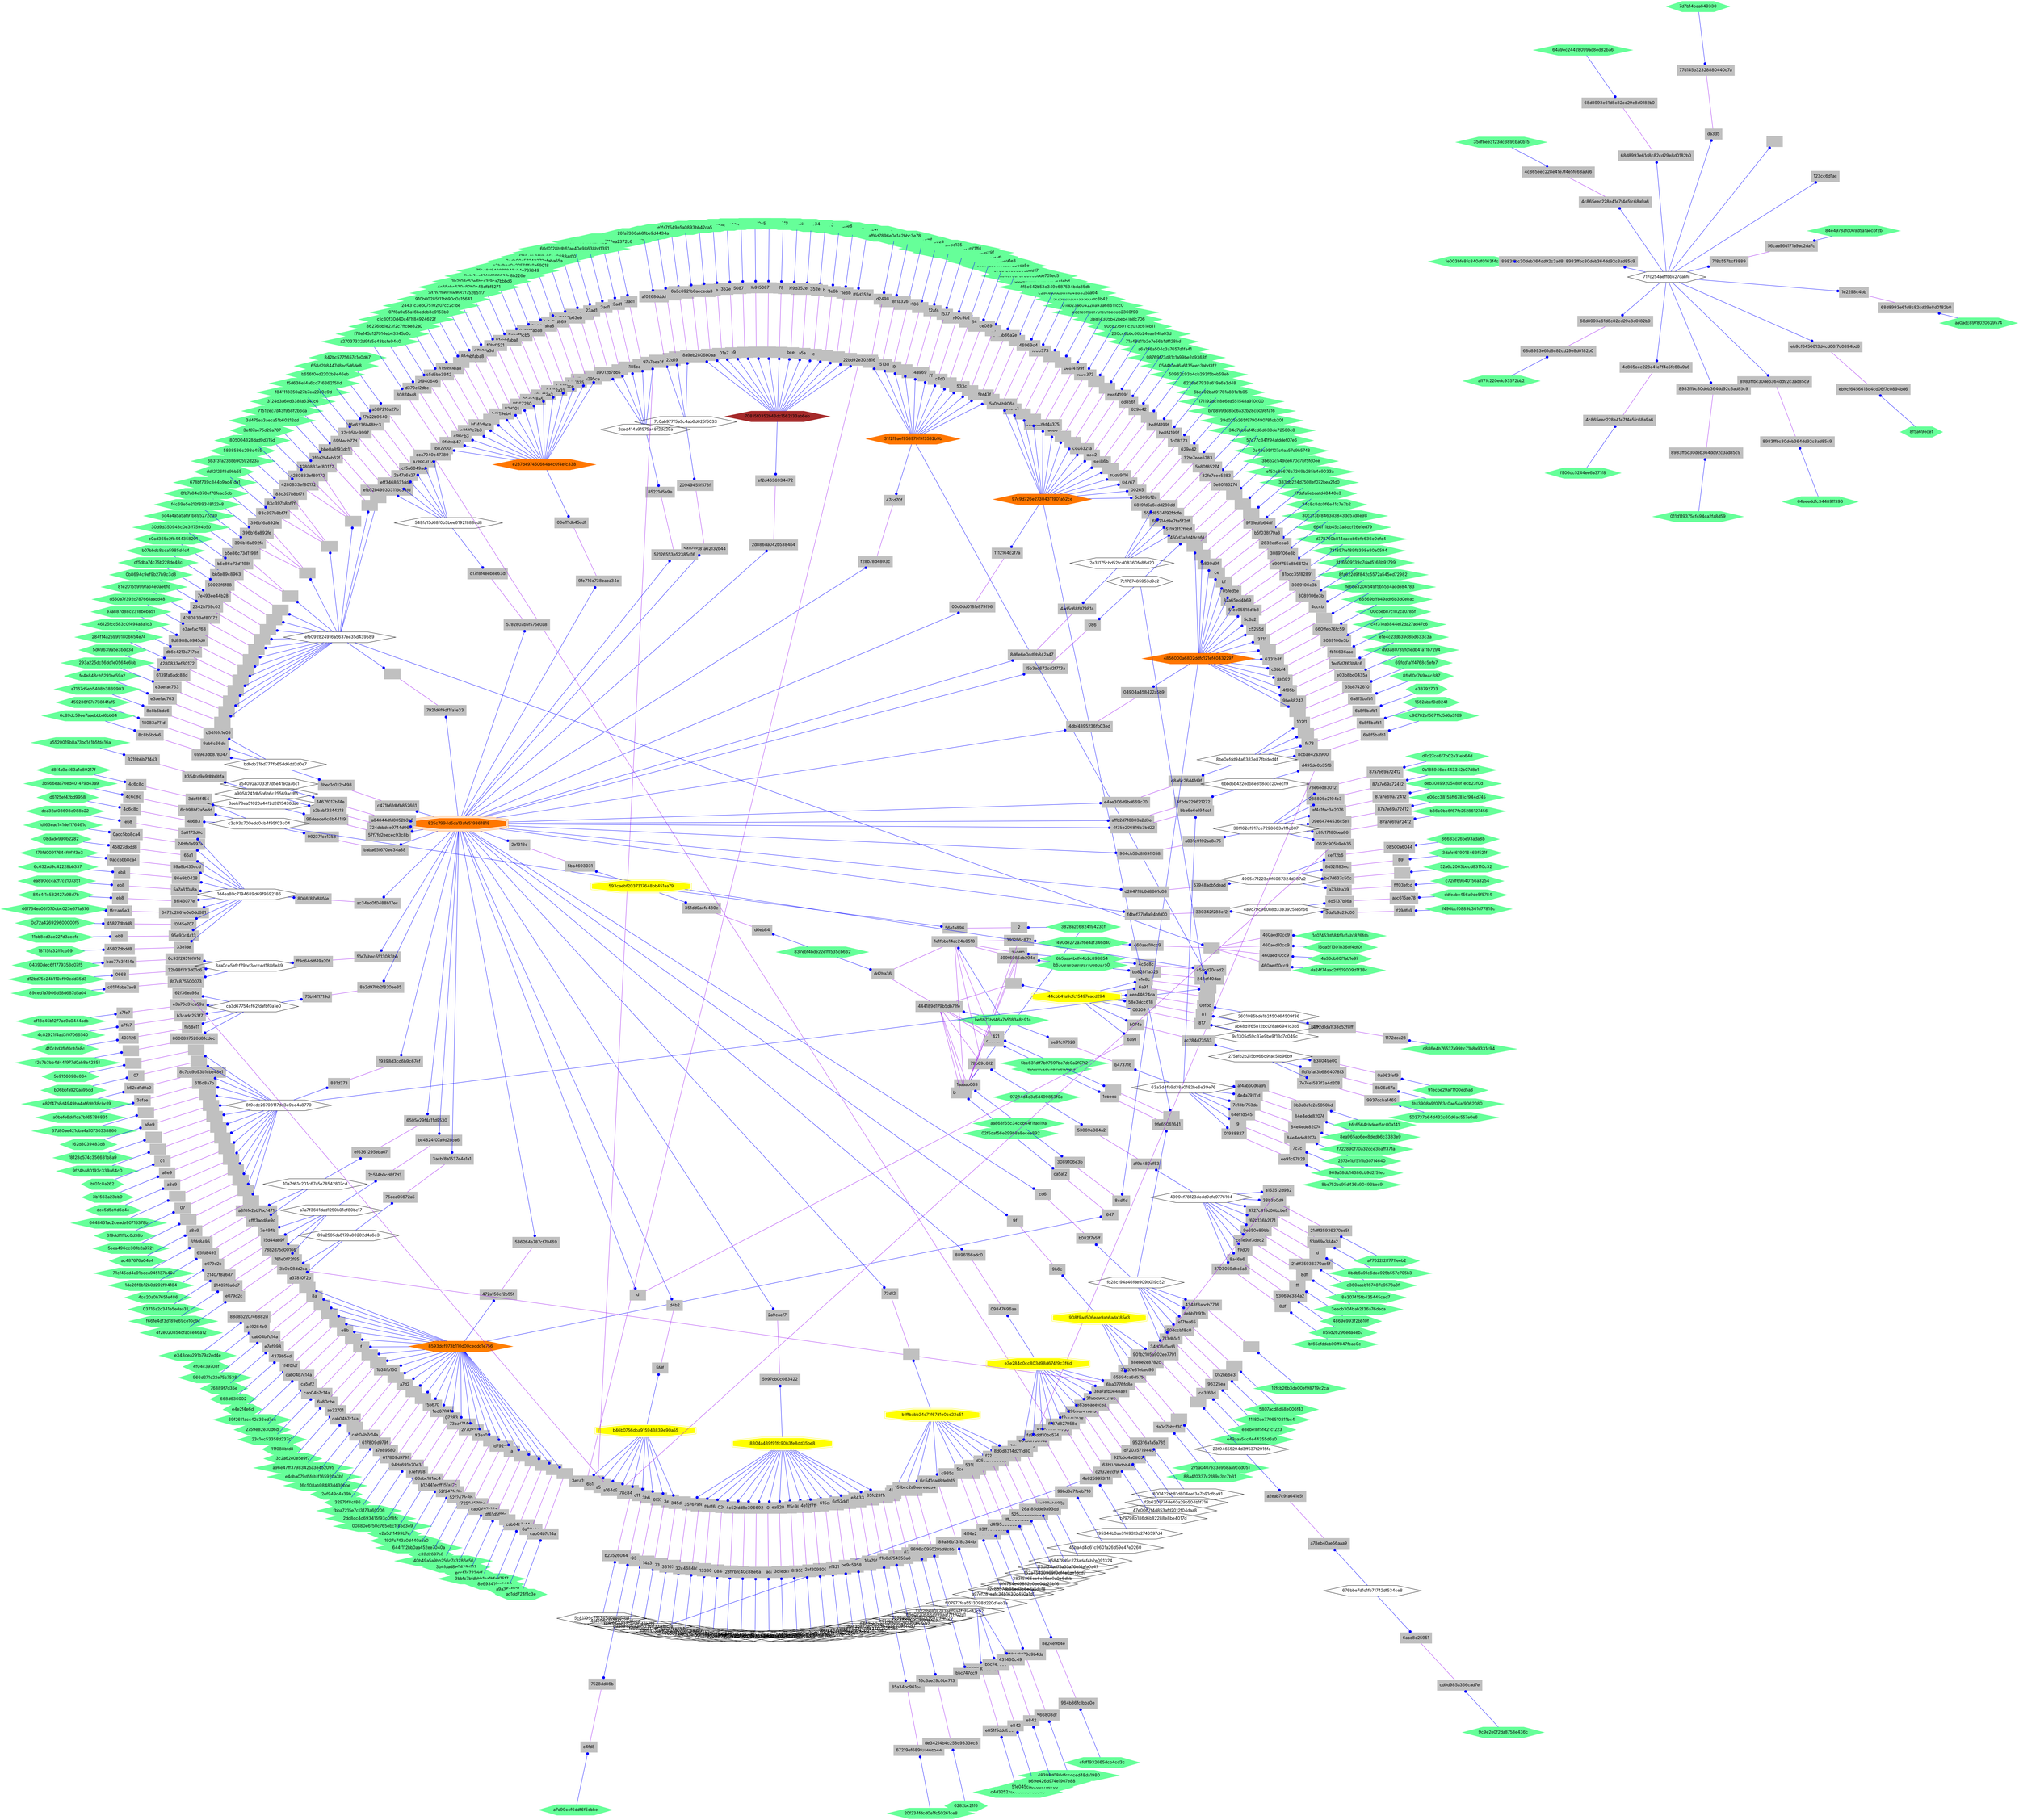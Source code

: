digraph Network {
 layout=twopi
 ranksep=3;
 ratio=auto;
 fontname="Inter"; node [fontname="Inter"]

"1" [ label="02f5daf56e299b8a8ecea892",shape="hexagon",style="filled",color="#66ff99" ];
"189E" [ label="ca5af2",shape="box",style="filled",color="grey" ];
"790E" [ label="b4dfef6",shape="box",style="filled",color="grey" ];
"2" [ label="171192dc1f8e6ea551548a910c00",shape="hexagon",style="filled",color="#66ff99" ];
"191E" [ label="629e42",shape="box",style="filled",color="grey" ];
"3" [ label="6bce02baf91781a831e1b95",shape="hexagon",style="filled",color="#66ff99" ];
"193E" [ label="1c08373",shape="box",style="filled",color="grey" ];
"4" [ label="6236a67933a619a6a3d48",shape="hexagon",style="filled",color="#66ff99" ];
"195E" [ label="be8f4199f",shape="box",style="filled",color="grey" ];
"5" [ label="50962c93b4cb293f5beb59eb",shape="hexagon",style="filled",color="#66ff99" ];
"197E" [ label="be8f4199f",shape="box",style="filled",color="grey" ];
"6" [ label="05d4b1ed6a6135eec3abd3f2",shape="hexagon",style="filled",color="#66ff99" ];
"199E" [ label="",shape="box",style="filled",color="grey" ];
"7" [ label="08769f73d31c1a99be2d9363f",shape="hexagon",style="filled",color="#66ff99" ];
"201E" [ label="629e42",shape="box",style="filled",color="grey" ];
"8" [ label="a6a196a504c3a7657d1fa41",shape="hexagon",style="filled",color="#66ff99" ];
"203E" [ label="cd856f",shape="box",style="filled",color="grey" ];
"9" [ label="837ebf4bde22e1f1535cb662",shape="hexagon",style="filled",color="#66ff99" ];
"725E" [ label="d0eb84",shape="box",style="filled",color="grey" ];
"785E" [ label="dd2ba36",shape="box",style="filled",color="grey" ];
"10" [ label="5f865c374cb3fe976dd376b8",shape="hexagon",style="filled",color="#66ff99" ];
"205E" [ label="23ad1",shape="box",style="filled",color="grey" ];
"11" [ label="8be752bc95d436a90493bec9",shape="hexagon",style="filled",color="#66ff99" ];
"207E" [ label="ee91c97828",shape="box",style="filled",color="grey" ];
"12" [ label="969a58db14386cb9d2f51ec",shape="hexagon",style="filled",color="#66ff99" ];
"209E" [ label="7c7c",shape="box",style="filled",color="grey" ];
"13" [ label="da24f74aad2ff519009d1f38c",shape="hexagon",style="filled",color="#66ff99" ];
"211E" [ label="460aed10cc9",shape="box",style="filled",color="grey" ];
"14" [ label="3124d3a6ed3381a6341c6",shape="hexagon",style="filled",color="#66ff99" ];
"213E" [ label="bbe0a8f93dc1",shape="box",style="filled",color="grey" ];
"15" [ label="71512ec7d43f958f2b6da",shape="hexagon",style="filled",color="#66ff99" ];
"215E" [ label="3f0a2b4eb62f",shape="box",style="filled",color="grey" ];
"16" [ label="3828a2c682419423cf",shape="hexagon",style="filled",color="#66ff99" ];
"727E" [ label="2",shape="box",style="filled",color="grey" ];
"784E" [ label="",shape="box",style="filled",color="grey" ];
"17" [ label="aa868f65c34cdb64f1fad19a",shape="hexagon",style="filled",color="#66ff99" ];
"217E" [ label="3089106e3b",shape="box",style="filled",color="grey" ];
"787E" [ label="1aaaab063",shape="box",style="filled",color="grey" ];
"18" [ label="dca32af03698c988b22",shape="hexagon",style="filled",color="#66ff99" ];
"219E" [ label="eb8",shape="box",style="filled",color="grey" ];
"19" [ label="d8f4a9e463a1e89217f",shape="hexagon",style="filled",color="#66ff99" ];
"221E" [ label="4c6c8c",shape="box",style="filled",color="grey" ];
"20" [ label="c96782ef56711c5d6a3f69",shape="hexagon",style="filled",color="#66ff99" ];
"223E" [ label="6a8f5bafb1",shape="box",style="filled",color="grey" ];
"21" [ label="4f04c39708f",shape="hexagon",style="filled",color="#66ff99" ];
"225E" [ label="a49284e9",shape="box",style="filled",color="grey" ];
"22" [ label="97284d4c3a5d499853f0e",shape="hexagon",style="filled",color="#66ff99" ];
"227E" [ label="53069e384a2",shape="box",style="filled",color="grey" ];
"792E" [ label="79b69c612",shape="box",style="filled",color="grey" ];
"23" [ label="c4d32527b670afb370d643",shape="hexagon",style="filled",color="#66ff99" ];
"231E" [ label="e851f5ddd920",shape="box",style="filled",color="grey" ];
"24" [ label="5e9156098c064",shape="hexagon",style="filled",color="#66ff99" ];
"233E" [ label="",shape="box",style="filled",color="grey" ];
"25" [ label="3d475ea3aeca51b60212dd",shape="hexagon",style="filled",color="#66ff99" ];
"235E" [ label="4280833ef80172",shape="box",style="filled",color="grey" ];
"26" [ label="966d271c22e75c7538",shape="hexagon",style="filled",color="#66ff99" ];
"237E" [ label="cab04b7c14a",shape="box",style="filled",color="grey" ];
"27" [ label="b630e1af6ae1997f0e8ba750",shape="hexagon",style="filled",color="#66ff99" ];
"239E" [ label="bb828f1a326",shape="box",style="filled",color="grey" ];
"783E" [ label="499f6985db294c",shape="box",style="filled",color="grey" ];
"28" [ label="ebd8ffc2ac3a90efb8af9",shape="hexagon",style="filled",color="#66ff99" ];
"241E" [ label="1ebeec",shape="box",style="filled",color="grey" ];
"791E" [ label="c0b727",shape="box",style="filled",color="grey" ];
"29" [ label="69fdd1a1f4768c5efe7",shape="hexagon",style="filled",color="#66ff99" ];
"243E" [ label="35b8742610",shape="box",style="filled",color="grey" ];
"30" [ label="d93a80739fc1edb41a11b7294",shape="hexagon",style="filled",color="#66ff99" ];
"245E" [ label="e03b8bc0435a",shape="box",style="filled",color="grey" ];
"31" [ label="bf65cfddeb00ff847feae0c",shape="hexagon",style="filled",color="#66ff99" ];
"247E" [ label="8df",shape="box",style="filled",color="grey" ];
"32" [ label="916c686a1e82dba72524a",shape="hexagon",style="filled",color="#66ff99" ];
"249E" [ label="a849f9d352e",shape="box",style="filled",color="grey" ];
"33" [ label="f496bcf0889b301d77819c",shape="hexagon",style="filled",color="#66ff99" ];
"251E" [ label="f29dfb9",shape="box",style="filled",color="grey" ];
"34" [ label="76889f7d35e",shape="hexagon",style="filled",color="#66ff99" ];
"253E" [ label="e7ef998",shape="box",style="filled",color="grey" ];
"35" [ label="668d636002",shape="hexagon",style="filled",color="#66ff99" ];
"255E" [ label="4379b5ed",shape="box",style="filled",color="grey" ];
"36" [ label="e1e4c23db39d8bd633c3a",shape="hexagon",style="filled",color="#66ff99" ];
"257E" [ label="1ed5d7f63b8c6",shape="box",style="filled",color="grey" ];
"37" [ label="842bc5775657c1e0d67",shape="hexagon",style="filled",color="#66ff99" ];
"259E" [ label="a387210a27b",shape="box",style="filled",color="grey" ];
"38" [ label="e4e2f4e6d",shape="hexagon",style="filled",color="#66ff99" ];
"261E" [ label="1f4f0fdf",shape="box",style="filled",color="grey" ];
"39" [ label="04390dec6f1779353c07f5",shape="hexagon",style="filled",color="#66ff99" ];
"263E" [ label="bac77c3f414a",shape="box",style="filled",color="grey" ];
"40" [ label="69f2611acc42c36ed7cc",shape="hexagon",style="filled",color="#66ff99" ];
"265E" [ label="cab04b7c14a",shape="box",style="filled",color="grey" ];
"41" [ label="1562abef0d8241",shape="hexagon",style="filled",color="#66ff99" ];
"267E" [ label="6a8f5bafb1",shape="box",style="filled",color="grey" ];
"42" [ label="e49aaa5cc4e44355d6a0",shape="hexagon",style="filled",color="#66ff99" ];
"269E" [ label="cc3f63d",shape="box",style="filled",color="grey" ];
"43" [ label="e8ebe1bf5f421c1223",shape="hexagon",style="filled",color="#66ff99" ];
"271E" [ label="96325ea",shape="box",style="filled",color="grey" ];
"44" [ label="2759e82e30d6d",shape="hexagon",style="filled",color="#66ff99" ];
"273E" [ label="ca5af2",shape="box",style="filled",color="grey" ];
"45" [ label="23c1ec53358d237c1",shape="hexagon",style="filled",color="#66ff99" ];
"275E" [ label="cab04b7c14a",shape="box",style="filled",color="grey" ];
"46" [ label="5838586c293d455",shape="hexagon",style="filled",color="#66ff99" ];
"277E" [ label="83c397b8bf7f",shape="box",style="filled",color="grey" ];
"47" [ label="f841118350a27b7ea29a9c9d",shape="hexagon",style="filled",color="#66ff99" ];
"279E" [ label="69f4ecb77d",shape="box",style="filled",color="grey" ];
"48" [ label="658d208447d8ec5d6de8",shape="hexagon",style="filled",color="#66ff99" ];
"281E" [ label="f7b22b9640",shape="box",style="filled",color="grey" ];
"49" [ label="11180ae7706510211bc4",shape="hexagon",style="filled",color="#66ff99" ];
"283E" [ label="052bb6e3",shape="box",style="filled",color="grey" ];
"50" [ label="5807acd8d58e006f43",shape="hexagon",style="filled",color="#66ff99" ];
"285E" [ label="",shape="box",style="filled",color="grey" ];
"51" [ label="fe4e848cb5291ee59a2",shape="hexagon",style="filled",color="#66ff99" ];
"287E" [ label="e3aefac763",shape="box",style="filled",color="grey" ];
"52" [ label="c4f31ea3844e12da27ad47c6",shape="hexagon",style="filled",color="#66ff99" ];
"289E" [ label="fb16636aae",shape="box",style="filled",color="grey" ];
"53" [ label="00cbeb87c182ca0785f",shape="hexagon",style="filled",color="#66ff99" ];
"291E" [ label="3089106e3b",shape="box",style="filled",color="grey" ];
"54" [ label="11f088bfd8",shape="hexagon",style="filled",color="#66ff99" ];
"293E" [ label="6a80cbe",shape="box",style="filled",color="grey" ];
"55" [ label="64a9ec24428099ad8ed82ba6",shape="hexagon",style="filled",color="#66ff99" ];
"745E" [ label="68d8993e61d8c82cd29e8d0182b0",shape="box",style="filled",color="grey" ];
"56" [ label="3c2a62e0e5e9f7",shape="hexagon",style="filled",color="#66ff99" ];
"295E" [ label="ae32701",shape="box",style="filled",color="grey" ];
"57" [ label="dd84fe6a65cfac7bca03ebd",shape="hexagon",style="filled",color="#66ff99" ];
"297E" [ label="",shape="box",style="filled",color="grey" ];
"58" [ label="b06bbfa920aa95dd",shape="hexagon",style="filled",color="#66ff99" ];
"299E" [ label="07",shape="box",style="filled",color="grey" ];
"59" [ label="6b5aaa4bdf44b2c898854",shape="hexagon",style="filled",color="#66ff99" ];
"301E" [ label="4c6c8c",shape="box",style="filled",color="grey" ];
"789E" [ label="3a0ff0",shape="box",style="filled",color="grey" ];
"60" [ label="855d26296eda4eb7",shape="hexagon",style="filled",color="#66ff99" ];
"303E" [ label="53069e384a2",shape="box",style="filled",color="grey" ];
"61" [ label="e82f47b8d4949ba4af69b38cbc19",shape="hexagon",style="filled",color="#66ff99" ];
"305E" [ label="b62cd1d0a0",shape="box",style="filled",color="grey" ];
"62" [ label="86569bffb49adf6b3d0ebac",shape="hexagon",style="filled",color="#66ff99" ];
"307E" [ label="660ffeb76fc59",shape="box",style="filled",color="grey" ];
"63" [ label="a96e47ff37983425a3e452095",shape="hexagon",style="filled",color="#66ff99" ];
"309E" [ label="cab04b7c14a",shape="box",style="filled",color="grey" ];
"64" [ label="71a48d11b2e7e56b1df128bd",shape="hexagon",style="filled",color="#66ff99" ];
"311E" [ label="be8f4199f",shape="box",style="filled",color="grey" ];
"65" [ label="a0befe6dd1ca7b165786835",shape="hexagon",style="filled",color="#66ff99" ];
"313E" [ label="3cfae",shape="box",style="filled",color="grey" ];
"66" [ label="f33ec11db496f7bfcb024f",shape="hexagon",style="filled",color="#66ff99" ];
"315E" [ label="71e6b",shape="box",style="filled",color="grey" ];
"67" [ label="fe6be3206549f5b5564acde84783",shape="hexagon",style="filled",color="#66ff99" ];
"317E" [ label="",shape="box",style="filled",color="grey" ];
"68" [ label="e4dba079d5fcb1f165920a3bf",shape="hexagon",style="filled",color="#66ff99" ];
"319E" [ label="",shape="box",style="filled",color="grey" ];
"69" [ label="35dfbee3123dc389cba0b15",shape="hexagon",style="filled",color="#66ff99" ];
"746E" [ label="4c865eec228e41e7f4e5fc68a9a6",shape="box",style="filled",color="grey" ];
"70" [ label="16c508ab98483d430bbe",shape="hexagon",style="filled",color="#66ff99" ];
"321E" [ label="cab04b7c14a",shape="box",style="filled",color="grey" ];
"71" [ label="9c9e2e0f2da8758e436c",shape="hexagon",style="filled",color="#66ff99" ];
"327E" [ label="cd0d985a366cad7e",shape="box",style="filled",color="grey" ];
"72" [ label="fb039d7a2a9fe73b5f468eba9",shape="hexagon",style="filled",color="#66ff99" ];
"329E" [ label="81dabfaba8",shape="box",style="filled",color="grey" ];
"73" [ label="2ef949c4a39b",shape="hexagon",style="filled",color="#66ff99" ];
"331E" [ label="617809d979f",shape="box",style="filled",color="grey" ];
"74" [ label="a9497e0757b0969bde707ed5",shape="hexagon",style="filled",color="#66ff99" ];
"333E" [ label="541ab86a2e",shape="box",style="filled",color="grey" ];
"75" [ label="230cc6bbc66b24eae94fa03d",shape="hexagon",style="filled",color="#66ff99" ];
"335E" [ label="",shape="box",style="filled",color="grey" ];
"76" [ label="1d163eac141def176461c",shape="hexagon",style="filled",color="#66ff99" ];
"337E" [ label="0acc5bb8ca4",shape="box",style="filled",color="grey" ];
"77" [ label="32979f8cf86",shape="hexagon",style="filled",color="#66ff99" ];
"339E" [ label="a7e89580",shape="box",style="filled",color="grey" ];
"78" [ label="37d80ae421dba4a70730338860",shape="hexagon",style="filled",color="#66ff99" ];
"341E" [ label="",shape="box",style="filled",color="grey" ];
"79" [ label="fbba7215e7c13173a60206",shape="hexagon",style="filled",color="#66ff99" ];
"343E" [ label="617809d979f",shape="box",style="filled",color="grey" ];
"80" [ label="2dd8cc4d693415f93c0f8fc",shape="hexagon",style="filled",color="#66ff99" ];
"345E" [ label="94da691e20e3",shape="box",style="filled",color="grey" ];
"81" [ label="00880e6f50c765ebc1f85d3e9",shape="hexagon",style="filled",color="#66ff99" ];
"347E" [ label="e7ef998",shape="box",style="filled",color="grey" ];
"82" [ label="ef13d45b1277ac9a0444adb",shape="hexagon",style="filled",color="#66ff99" ];
"349E" [ label="a7fe7",shape="box",style="filled",color="grey" ];
"83" [ label="2573e1bf51f1b307f4640",shape="hexagon",style="filled",color="#66ff99" ];
"351E" [ label="84e4ede82074",shape="box",style="filled",color="grey" ];
"84" [ label="162d8039483d8",shape="hexagon",style="filled",color="#66ff99" ];
"353E" [ label="a8e9",shape="box",style="filled",color="grey" ];
"85" [ label="f490de272a7f6e4af346d40",shape="hexagon",style="filled",color="#66ff99" ];
"355E" [ label="460aed10cc9",shape="box",style="filled",color="grey" ];
"788E" [ label="391256c872",shape="box",style="filled",color="grey" ];
"86" [ label="678bf739c344b9ad41da1",shape="hexagon",style="filled",color="#66ff99" ];
"357E" [ label="396b16a892fe",shape="box",style="filled",color="grey" ];
"87" [ label="876d120b38b0e88817",shape="hexagon",style="filled",color="#66ff99" ];
"359E" [ label="e5",shape="box",style="filled",color="grey" ];
"88" [ label="503737b64d432c60d6ac557e0e6",shape="hexagon",style="filled",color="#66ff99" ];
"361E" [ label="9937ccba1469",shape="box",style="filled",color="grey" ];
"89" [ label="b36e0be6f67fc25286127456",shape="hexagon",style="filled",color="#66ff99" ];
"363E" [ label="87a7e69a72412",shape="box",style="filled",color="grey" ];
"90" [ label="4cc20a0b7651e486",shape="hexagon",style="filled",color="#66ff99" ];
"365E" [ label="e079d2c",shape="box",style="filled",color="grey" ];
"91" [ label="08dade990b2282",shape="hexagon",style="filled",color="#66ff99" ];
"367E" [ label="45827dbdd8",shape="box",style="filled",color="grey" ];
"92" [ label="f8128d574c356631b8a9",shape="hexagon",style="filled",color="#66ff99" ];
"369E" [ label="",shape="box",style="filled",color="grey" ];
"93" [ label="88a4f0337c2189c3fc7b31",shape="hexagon",style="filled",color="#66ff99" ];
"729E" [ label="da0d7bbcf30",shape="box",style="filled",color="grey" ];
"94" [ label="1b13908a9f0763c0ae54af9062080",shape="hexagon",style="filled",color="#66ff99" ];
"371E" [ label="8b06a67a",shape="box",style="filled",color="grey" ];
"95" [ label="e2a5d11499b7e",shape="hexagon",style="filled",color="#66ff99" ];
"373E" [ label="66abc181ac4",shape="box",style="filled",color="grey" ];
"96" [ label="90cc275011c2013c61eb11",shape="hexagon",style="filled",color="#66ff99" ];
"375E" [ label="",shape="box",style="filled",color="grey" ];
"97" [ label="1e003bfe8fc840df0163f4c",shape="hexagon",style="filled",color="#66ff99" ];
"747E" [ label="8983ffbc30deb364dd92c3ad85c9",shape="box",style="filled",color="grey" ];
"98" [ label="1927c743a0d440a5a0",shape="hexagon",style="filled",color="#66ff99" ];
"377E" [ label="b12441ecff15fa12c",shape="box",style="filled",color="grey" ];
"99" [ label="155d892827c33ed3cae3",shape="hexagon",style="filled",color="#66ff99" ];
"379E" [ label="71e6b",shape="box",style="filled",color="grey" ];
"100" [ label="9f24ba80192c339a64c0",shape="hexagon",style="filled",color="#66ff99" ];
"381E" [ label="",shape="box",style="filled",color="grey" ];
"101" [ label="3e814305b42beb41b8c706",shape="hexagon",style="filled",color="#66ff99" ];
"383E" [ label="1c08373",shape="box",style="filled",color="grey" ];
"102" [ label="eccfe5ff0af70fe9fbec8b2360f90",shape="hexagon",style="filled",color="#66ff99" ];
"385E" [ label="be8f4199f",shape="box",style="filled",color="grey" ];
"103" [ label="8fa622d9f842c5572a545ed72982",shape="hexagon",style="filled",color="#66ff99" ];
"387E" [ label="4dccb",shape="box",style="filled",color="grey" ];
"104" [ label="ad9142a65f5eab78b4ca5e",shape="hexagon",style="filled",color="#66ff99" ];
"389E" [ label="f36cce089",shape="box",style="filled",color="grey" ];
"105" [ label="20f234fdcd0e1fc50261ce8",shape="hexagon",style="filled",color="#66ff99" ];
"391E" [ label="67219ef689f0146b544",shape="box",style="filled",color="grey" ];
"106" [ label="e06cc38155ff6781cf944d745",shape="hexagon",style="filled",color="#66ff99" ];
"393E" [ label="87a7e69a72412",shape="box",style="filled",color="grey" ];
"107" [ label="cfdf1932665dcb4cd3c",shape="hexagon",style="filled",color="#66ff99" ];
"395E" [ label="964b86fc1bba0e",shape="box",style="filled",color="grey" ];
"108" [ label="6d4a4a5a5af91b895272c30",shape="hexagon",style="filled",color="#66ff99" ];
"397E" [ label="b5e86c73d1198f",shape="box",style="filled",color="grey" ];
"109" [ label="e0ad365c2fb444358201",shape="hexagon",style="filled",color="#66ff99" ];
"399E" [ label="bb5e89c8963",shape="box",style="filled",color="grey" ];
"110" [ label="b07bbdc8cca5985d4c4",shape="hexagon",style="filled",color="#66ff99" ];
"401E" [ label="50023f6f88",shape="box",style="filled",color="grey" ];
"111" [ label="df5dba74c75b228de48c",shape="hexagon",style="filled",color="#66ff99" ];
"403E" [ label="7e493ee44b28",shape="box",style="filled",color="grey" ];
"112" [ label="0b8694c9ef9b27b9c3d8",shape="hexagon",style="filled",color="#66ff99" ];
"405E" [ label="2342b759c03",shape="box",style="filled",color="grey" ];
"113" [ label="81e20155999fa64e0ae6fd",shape="hexagon",style="filled",color="#66ff99" ];
"407E" [ label="4280833ef80172",shape="box",style="filled",color="grey" ];
"114" [ label="3ef07ae75d29a707",shape="hexagon",style="filled",color="#66ff99" ];
"409E" [ label="4280833ef80172",shape="box",style="filled",color="grey" ];
"115" [ label="4a36db80f1ab1e97",shape="hexagon",style="filled",color="#66ff99" ];
"411E" [ label="460aed10cc9",shape="box",style="filled",color="grey" ];
"116" [ label="16da5f1301b36df4df0f",shape="hexagon",style="filled",color="#66ff99" ];
"413E" [ label="460aed10cc9",shape="box",style="filled",color="grey" ];
"117" [ label="6b3f3fa236bb90592d23a",shape="hexagon",style="filled",color="#66ff99" ];
"415E" [ label="83c397b8bf7f",shape="box",style="filled",color="grey" ];
"118" [ label="f2a57e4d4f0cec516891e3",shape="hexagon",style="filled",color="#66ff99" ];
"417E" [ label="bd2484",shape="box",style="filled",color="grey" ];
"119" [ label="deb3089920548bf1ecb23f0d",shape="hexagon",style="filled",color="#66ff99" ];
"419E" [ label="87a7e69a72412",shape="box",style="filled",color="grey" ];
"120" [ label="bf01c8a262",shape="hexagon",style="filled",color="#66ff99" ];
"421E" [ label="01",shape="box",style="filled",color="grey" ];
"121" [ label="23dc3a52fed9c119610b5e8",shape="hexagon",style="filled",color="#66ff99" ];
"423E" [ label="71e6b",shape="box",style="filled",color="grey" ];
"122" [ label="aff7fc220edc93572bb2",shape="hexagon",style="filled",color="#66ff99" ];
"748E" [ label="68d8993e61d8c82cd29e8d0182b0",shape="box",style="filled",color="grey" ];
"123" [ label="78cc16f965adc5f712ea2372c6",shape="hexagon",style="filled",color="#66ff99" ];
"425E" [ label="23ad1",shape="box",style="filled",color="grey" ];
"124" [ label="5be631dff7b97697be7dc0a2f07f2",shape="hexagon",style="filled",color="#66ff99" ];
"427E" [ label="",shape="box",style="filled",color="grey" ];
"786E" [ label="421",shape="box",style="filled",color="grey" ];
"125" [ label="48398d080dfcccced48da1980",shape="hexagon",style="filled",color="#66ff99" ];
"431E" [ label="866808df",shape="box",style="filled",color="grey" ];
"126" [ label="03716a2c341e5edaa31",shape="hexagon",style="filled",color="#66ff99" ];
"433E" [ label="21407f8a6d7",shape="box",style="filled",color="grey" ];
"127" [ label="ddfeabe456a9de5f5784",shape="hexagon",style="filled",color="#66ff99" ];
"435E" [ label="aac615ae78",shape="box",style="filled",color="grey" ];
"128" [ label="d550a7f392c787661aadd48",shape="hexagon",style="filled",color="#66ff99" ];
"437E" [ label="e3aefac763",shape="box",style="filled",color="grey" ];
"129" [ label="4c82921f4ad3f07066540",shape="hexagon",style="filled",color="#66ff99" ];
"439E" [ label="a7fe7",shape="box",style="filled",color="grey" ];
"130" [ label="0bc7f8f513e0e74b270",shape="hexagon",style="filled",color="#66ff99" ];
"441E" [ label="a849f9d352e",shape="box",style="filled",color="grey" ];
"131" [ label="3b1563a23eb9",shape="hexagon",style="filled",color="#66ff99" ];
"443E" [ label="a8e9",shape="box",style="filled",color="grey" ];
"132" [ label="be233fafa38d931d894",shape="hexagon",style="filled",color="#66ff99" ];
"445E" [ label="a849f9d352e",shape="box",style="filled",color="grey" ];
"133" [ label="f906dc5244ee6a371f8",shape="hexagon",style="filled",color="#66ff99" ];
"749E" [ label="4c865eec228e41e7f4e5fc68a9a6",shape="box",style="filled",color="grey" ];
"134" [ label="e7a887d88c2318beba51",shape="hexagon",style="filled",color="#66ff99" ];
"447E" [ label="9d8988c0945d6",shape="box",style="filled",color="grey" ];
"135" [ label="be6b73bd46a7a5183e8c91a",shape="hexagon",style="filled",color="#66ff99" ];
"449E" [ label="ee91c97828",shape="box",style="filled",color="grey" ];
"769E" [ label="444189d179b5db71fe",shape="box",style="filled",color="grey" ];
"770E" [ label="1e1fbbe14ac24e0518",shape="box",style="filled",color="grey" ];
"136" [ label="644f112bb0aa452ee7040a",shape="hexagon",style="filled",color="#66ff99" ];
"451E" [ label="52f247fc3b",shape="box",style="filled",color="grey" ];
"137" [ label="010957669f3770aac",shape="hexagon",style="filled",color="#66ff99" ];
"453E" [ label="78",shape="box",style="filled",color="grey" ];
"138" [ label="0a185946ee443342b07d8e1",shape="hexagon",style="filled",color="#66ff99" ];
"455E" [ label="87a7e69a72412",shape="box",style="filled",color="grey" ];
"139" [ label="f66fe4df3d189e69ce10c9c",shape="hexagon",style="filled",color="#66ff99" ];
"457E" [ label="21407f8a6d7",shape="box",style="filled",color="grey" ];
"140" [ label="247e407f45b353f8",shape="hexagon",style="filled",color="#66ff99" ];
"459E" [ label="",shape="box",style="filled",color="grey" ];
"141" [ label="84907547f36d0ff7",shape="hexagon",style="filled",color="#66ff99" ];
"461E" [ label="e920b915087",shape="box",style="filled",color="grey" ];
"142" [ label="805004328dad9d315d",shape="hexagon",style="filled",color="#66ff99" ];
"463E" [ label="4280833ef80172",shape="box",style="filled",color="grey" ];
"143" [ label="4f0cbd3fbf0cb1e8c",shape="hexagon",style="filled",color="#66ff99" ];
"465E" [ label="403126",shape="box",style="filled",color="grey" ];
"144" [ label="4869e993f2bb10f",shape="hexagon",style="filled",color="#66ff99" ];
"467E" [ label="ff",shape="box",style="filled",color="grey" ];
"145" [ label="665b76844ff78fc2cf66ca2",shape="hexagon",style="filled",color="#66ff99" ];
"469E" [ label="af0268dddd",shape="box",style="filled",color="grey" ];
"146" [ label="3f16509139c7dad5163b91799",shape="hexagon",style="filled",color="#66ff99" ];
"471E" [ label="3089106e3b",shape="box",style="filled",color="grey" ];
"147" [ label="01db23a60422ba93a68611cc0",shape="hexagon",style="filled",color="#66ff99" ];
"473E" [ label="",shape="box",style="filled",color="grey" ];
"148" [ label="46125fcc583c0f494a3a1d3",shape="hexagon",style="filled",color="#66ff99" ];
"475E" [ label="db6c4213a717bc",shape="box",style="filled",color="grey" ];
"149" [ label="731857fe189fb398e80a0594",shape="hexagon",style="filled",color="#66ff99" ];
"477E" [ label="3089106e3b",shape="box",style="filled",color="grey" ];
"150" [ label="6fb7a84e370ef70feac5cb",shape="hexagon",style="filled",color="#66ff99" ];
"479E" [ label="396b16a892fe",shape="box",style="filled",color="grey" ];
"151" [ label="e343cea291b79a2ed4e",shape="hexagon",style="filled",color="#66ff99" ];
"481E" [ label="88d8b220746882d",shape="box",style="filled",color="grey" ];
"152" [ label="5f2592b20f13356b7fc8b42",shape="hexagon",style="filled",color="#66ff99" ];
"483E" [ label="",shape="box",style="filled",color="grey" ];
"153" [ label="275a0407e33e9b8aa9cdd051",shape="hexagon",style="filled",color="#66ff99" ];
"731E" [ label="",shape="box",style="filled",color="grey" ];
"154" [ label="011d119375cf494ca2fa8d59",shape="hexagon",style="filled",color="#66ff99" ];
"750E" [ label="8983ffbc30deb364dd92c3ad85c9",shape="box",style="filled",color="grey" ];
"155" [ label="173fd00917644f0f1f3e3",shape="hexagon",style="filled",color="#66ff99" ];
"485E" [ label="0acc5bb8ca4",shape="box",style="filled",color="grey" ];
"156" [ label="c72df69b40156a3254",shape="hexagon",style="filled",color="#66ff99" ];
"487E" [ label="fff03efcd",shape="box",style="filled",color="grey" ];
"157" [ label="6c632ad9c42228bb337",shape="hexagon",style="filled",color="#66ff99" ];
"489E" [ label="eb8",shape="box",style="filled",color="grey" ];
"158" [ label="bbb13dc62adf2de2a42b6",shape="hexagon",style="filled",color="#66ff99" ];
"491E" [ label="69ce90c9b2",shape="box",style="filled",color="grey" ];
"159" [ label="6282bc21f6",shape="hexagon",style="filled",color="#66ff99" ];
"495E" [ label="de34214b4c258c9333ec3",shape="box",style="filled",color="grey" ];
"160" [ label="71cf45dd4e91bcca945137b40e",shape="hexagon",style="filled",color="#66ff99" ];
"499E" [ label="65fd8495",shape="box",style="filled",color="grey" ];
"161" [ label="a3b6df27179b175c88fa4c9cf9f",shape="hexagon",style="filled",color="#66ff99" ];
"501E" [ label="6577",shape="box",style="filled",color="grey" ];
"162" [ label="284f14a259991806654e74",shape="hexagon",style="filled",color="#66ff99" ];
"503E" [ label="4280833ef80172",shape="box",style="filled",color="grey" ];
"163" [ label="a7c99ccf6ddf6f5ebbe",shape="hexagon",style="filled",color="#66ff99" ];
"505E" [ label="c4fd8",shape="box",style="filled",color="grey" ];
"164" [ label="c32d2697e8",shape="hexagon",style="filled",color="#66ff99" ];
"507E" [ label="52f247fc3b",shape="box",style="filled",color="grey" ];
"165" [ label="d12bd75c24b110ef90cdd35d3",shape="hexagon",style="filled",color="#66ff99" ];
"509E" [ label="0668",shape="box",style="filled",color="grey" ];
"166" [ label="1c07453d584f3d14b1876fdb",shape="hexagon",style="filled",color="#66ff99" ];
"511E" [ label="460aed10cc9",shape="box",style="filled",color="grey" ];
"167" [ label="f713a8b311ffa05ce3683ad10",shape="hexagon",style="filled",color="#66ff99" ];
"513E" [ label="30d6138b63eb",shape="box",style="filled",color="grey" ];
"168" [ label="3cdc90c57243373efaba65a",shape="hexagon",style="filled",color="#66ff99" ];
"515E" [ label="fa2afbd869",shape="box",style="filled",color="grey" ];
"169" [ label="e3bdbca0e2256fffa8a59018",shape="hexagon",style="filled",color="#66ff99" ];
"517E" [ label="81dabfaba8",shape="box",style="filled",color="grey" ];
"170" [ label="75ba8d840070942eb4e737849",shape="hexagon",style="filled",color="#66ff99" ];
"519E" [ label="81dabfaba8",shape="box",style="filled",color="grey" ];
"171" [ label="fbdc3ca37406f66635c8b226e",shape="hexagon",style="filled",color="#66ff99" ];
"521E" [ label="8cbcf5cb5",shape="box",style="filled",color="grey" ];
"172" [ label="40b49a5a9bb256c7a3286e56",shape="hexagon",style="filled",color="#66ff99" ];
"523E" [ label="f72564578be",shape="box",style="filled",color="grey" ];
"173" [ label="3b2f08d52e4bca3f9ca7bbbd6",shape="hexagon",style="filled",color="#66ff99" ];
"525E" [ label="81dabfaba8",shape="box",style="filled",color="grey" ];
"174" [ label="4a38abc630c82b0c48dfbf5271",shape="hexagon",style="filled",color="#66ff99" ];
"527E" [ label="f0bd1521",shape="box",style="filled",color="grey" ];
"175" [ label="2d7b7fb6c9ad6821752651f7",shape="hexagon",style="filled",color="#66ff99" ];
"529E" [ label="47b2da3d",shape="box",style="filled",color="grey" ];
"176" [ label="910b00285f11bb90d0a15641",shape="hexagon",style="filled",color="#66ff99" ];
"531E" [ label="81dabfaba8",shape="box",style="filled",color="grey" ];
"177" [ label="24431c3eb075102f07cc2c1be",shape="hexagon",style="filled",color="#66ff99" ];
"533E" [ label="",shape="box",style="filled",color="grey" ];
"178" [ label="07f8a9e55a16beddb3c9153b0",shape="hexagon",style="filled",color="#66ff99" ];
"535E" [ label="81dabfaba8",shape="box",style="filled",color="grey" ];
"179" [ label="c1c30f30d40c4f1f84924622f",shape="hexagon",style="filled",color="#66ff99" ];
"537E" [ label="c5d5be3942",shape="box",style="filled",color="grey" ];
"180" [ label="86276bb1e23f2c7ffcbe82a0",shape="hexagon",style="filled",color="#66ff99" ];
"539E" [ label="0f940646",shape="box",style="filled",color="grey" ];
"181" [ label="f78e145a127014eb43345a0c",shape="hexagon",style="filled",color="#66ff99" ];
"541E" [ label="d370c12dbc",shape="box",style="filled",color="grey" ];
"182" [ label="a27037332d9fa5c43bcfe94c0",shape="hexagon",style="filled",color="#66ff99" ];
"543E" [ label="80874aa8",shape="box",style="filled",color="grey" ];
"183" [ label="c29ce10bb8d19b498355aa04",shape="hexagon",style="filled",color="#66ff99" ];
"545E" [ label="1c08373",shape="box",style="filled",color="grey" ];
"184" [ label="4f8c642b53c349c687534bda35db",shape="hexagon",style="filled",color="#66ff99" ];
"547E" [ label="46969c4",shape="box",style="filled",color="grey" ];
"185" [ label="30cc206b1878485",shape="hexagon",style="filled",color="#66ff99" ];
"549E" [ label="23ad1",shape="box",style="filled",color="grey" ];
"186" [ label="5d69639a5e3bdd3d",shape="hexagon",style="filled",color="#66ff99" ];
"551E" [ label="6139fa6adc88d",shape="box",style="filled",color="grey" ];
"187" [ label="b656f0ed2202b8e46eb",shape="hexagon",style="filled",color="#66ff99" ];
"553E" [ label="f6e6236b48bc3",shape="box",style="filled",color="grey" ];
"188" [ label="3b566eaa70ed401479d43a9",shape="hexagon",style="filled",color="#66ff99" ];
"555E" [ label="4c6c8c",shape="box",style="filled",color="grey" ];
"189" [ label="d6125ef42bd9958",shape="hexagon",style="filled",color="#66ff99" ];
"557E" [ label="4c6c8c",shape="box",style="filled",color="grey" ];
"190" [ label="dd12f26f8d9bb55",shape="hexagon",style="filled",color="#66ff99" ];
"559E" [ label="83c397b8bf7f",shape="box",style="filled",color="grey" ];
"191" [ label="ea890ccca2f7c2107351",shape="hexagon",style="filled",color="#66ff99" ];
"561E" [ label="eb8",shape="box",style="filled",color="grey" ];
"192" [ label="84e4f1c582427a98d7b",shape="hexagon",style="filled",color="#66ff99" ];
"563E" [ label="eb8",shape="box",style="filled",color="grey" ];
"193" [ label="d378760b814eaecb6efe636e0efc4",shape="hexagon",style="filled",color="#66ff99" ];
"565E" [ label="81bcc35f82891",shape="box",style="filled",color="grey" ];
"194" [ label="f722890f70a32dce3baff371a",shape="hexagon",style="filled",color="#66ff99" ];
"567E" [ label="84e4ede82074",shape="box",style="filled",color="grey" ];
"195" [ label="666f11bb45c3a8dcf26e1ed79",shape="hexagon",style="filled",color="#66ff99" ];
"569E" [ label="c90f755c8b6612d",shape="box",style="filled",color="grey" ];
"196" [ label="91ecbe29a71f00ed5a3",shape="hexagon",style="filled",color="#66ff99" ];
"571E" [ label="0a963fef9",shape="box",style="filled",color="grey" ];
"197" [ label="30c3f3bf8463d3843dc57d8e98",shape="hexagon",style="filled",color="#66ff99" ];
"573E" [ label="3089106e3b",shape="box",style="filled",color="grey" ];
"198" [ label="8ea965ab6ee8dedb6c3333e9",shape="hexagon",style="filled",color="#66ff99" ];
"575E" [ label="84e4ede82074",shape="box",style="filled",color="grey" ];
"199" [ label="3eecb304bab2136a76deda",shape="hexagon",style="filled",color="#66ff99" ];
"577E" [ label="8df",shape="box",style="filled",color="grey" ];
"200" [ label="d886e4b76537a99bc71b8a9331c94",shape="hexagon",style="filled",color="#66ff99" ];
"579E" [ label="1172dca23",shape="box",style="filled",color="grey" ];
"201" [ label="dcc5d5e9d6c4e",shape="hexagon",style="filled",color="#66ff99" ];
"581E" [ label="a8e9",shape="box",style="filled",color="grey" ];
"202" [ label="8292af691429f8d9ed481ff71ffd",shape="hexagon",style="filled",color="#66ff99" ];
"583E" [ label="212af4",shape="box",style="filled",color="grey" ];
"203" [ label="12fcb26b3de00ef98719c2ca",shape="hexagon",style="filled",color="#66ff99" ];
"585E" [ label="",shape="box",style="filled",color="grey" ];
"204" [ label="a141a557a60912051f3c135",shape="hexagon",style="filled",color="#66ff99" ];
"587E" [ label="",shape="box",style="filled",color="grey" ];
"205" [ label="64eeeddfc34489ff396",shape="hexagon",style="filled",color="#66ff99" ];
"751E" [ label="8983ffbc30deb364dd92c3ad85c9",shape="box",style="filled",color="grey" ];
"206" [ label="f5d636e14a6cd716362158d",shape="hexagon",style="filled",color="#66ff99" ];
"589E" [ label="32c958c9997",shape="box",style="filled",color="grey" ];
"207" [ label="84e4978afc069d5a1aecbf2b",shape="hexagon",style="filled",color="#66ff99" ];
"593E" [ label="56caa96d171a9ac2da7c",shape="box",style="filled",color="grey" ];
"208" [ label="52a6c2063bccd83110c32",shape="hexagon",style="filled",color="#66ff99" ];
"597E" [ label="",shape="box",style="filled",color="grey" ];
"209" [ label="46f754ea06f070dbc023e571a876",shape="hexagon",style="filled",color="#66ff99" ];
"599E" [ label="ffccaa9e3",shape="box",style="filled",color="grey" ];
"210" [ label="c10cb9baf4dcb43e24",shape="hexagon",style="filled",color="#66ff99" ];
"601E" [ label="ac6e99186",shape="box",style="filled",color="grey" ];
"211" [ label="3dafe1619016463f521f",shape="hexagon",style="filled",color="#66ff99" ];
"603E" [ label="b9",shape="box",style="filled",color="grey" ];
"212" [ label="0f5db6ce12751ddcc64e",shape="hexagon",style="filled",color="#66ff99" ];
"605E" [ label="bb828f1a326",shape="box",style="filled",color="grey" ];
"213" [ label="34c8c8dc0f6e41c7e7b2",shape="hexagon",style="filled",color="#66ff99" ];
"607E" [ label="2832ed5cea6",shape="box",style="filled",color="grey" ];
"214" [ label="0a49c95f107c0aa57c9b5748",shape="hexagon",style="filled",color="#66ff99" ];
"609E" [ label="",shape="box",style="filled",color="grey" ];
"215" [ label="3b4fdad8e0429d112",shape="hexagon",style="filled",color="#66ff99" ];
"611E" [ label="cab04b7c14a",shape="box",style="filled",color="grey" ];
"216" [ label="17dafa5ebaafd48440e3",shape="hexagon",style="filled",color="#66ff99" ];
"613E" [ label="b5f038f79a3",shape="box",style="filled",color="grey" ];
"217" [ label="f4c69e5e212f89348122e8",shape="hexagon",style="filled",color="#66ff99" ];
"615E" [ label="396b16a892fe",shape="box",style="filled",color="grey" ];
"218" [ label="4f2e020854dfacce46a12",shape="hexagon",style="filled",color="#66ff99" ];
"617E" [ label="e079d2c",shape="box",style="filled",color="grey" ];
"219" [ label="6448451ac2ceade90715378b",shape="hexagon",style="filled",color="#66ff99" ];
"619E" [ label="",shape="box",style="filled",color="grey" ];
"220" [ label="7d7b14baa649330",shape="hexagon",style="filled",color="#66ff99" ];
"621E" [ label="77d145b32328880440c7a",shape="box",style="filled",color="grey" ];
"221" [ label="d7c27cc6f7b02a31eb64d",shape="hexagon",style="filled",color="#66ff99" ];
"623E" [ label="87a7e69a72412",shape="box",style="filled",color="grey" ];
"222" [ label="8f5a69ece1",shape="hexagon",style="filled",color="#66ff99" ];
"752E" [ label="eb9cf6456613d4cd06f7c0894bd6",shape="box",style="filled",color="grey" ];
"223" [ label="eccf7c722ddf",shape="hexagon",style="filled",color="#66ff99" ];
"625E" [ label="df61d5f5fc",shape="box",style="filled",color="grey" ];
"224" [ label="86633c26be93ada8b",shape="hexagon",style="filled",color="#66ff99" ];
"627E" [ label="08500a6044",shape="box",style="filled",color="grey" ];
"225" [ label="3f9ddf1ffbc0d38b",shape="hexagon",style="filled",color="#66ff99" ];
"629E" [ label="07",shape="box",style="filled",color="grey" ];
"226" [ label="e33792703",shape="hexagon",style="filled",color="#66ff99" ];
"631E" [ label="6a8f5bafb1",shape="box",style="filled",color="grey" ];
"227" [ label="293a225dc56dd1e0564e6bb",shape="hexagon",style="filled",color="#66ff99" ];
"633E" [ label="e3aefac763",shape="box",style="filled",color="grey" ];
"228" [ label="57c77c341f94afddef07e6",shape="hexagon",style="filled",color="#66ff99" ];
"635E" [ label="5e80f85274",shape="box",style="filled",color="grey" ];
"229" [ label="3bbfc7bfdbbb1ba1bfad7517",shape="hexagon",style="filled",color="#66ff99" ];
"637E" [ label="",shape="box",style="filled",color="grey" ];
"230" [ label="a7167d5eb5408b3839903",shape="hexagon",style="filled",color="#66ff99" ];
"639E" [ label="8c8b5bde6",shape="box",style="filled",color="grey" ];
"231" [ label="34d7bb6af4fcd8d630de72500c8",shape="hexagon",style="filled",color="#66ff99" ];
"641E" [ label="32fe7eee5283",shape="box",style="filled",color="grey" ];
"232" [ label="8e69341faa4489",shape="hexagon",style="filled",color="#66ff99" ];
"643E" [ label="cab04b7c14a",shape="box",style="filled",color="grey" ];
"233" [ label="459236f07c73814faf5",shape="hexagon",style="filled",color="#66ff99" ];
"645E" [ label="18083a711d",shape="box",style="filled",color="grey" ];
"234" [ label="c71aa521578164debd0c5",shape="hexagon",style="filled",color="#66ff99" ];
"647E" [ label="78",shape="box",style="filled",color="grey" ];
"235" [ label="a5520019b8a73bc141b5fd416a",shape="hexagon",style="filled",color="#66ff99" ];
"649E" [ label="3219b6b71443",shape="box",style="filled",color="grey" ];
"236" [ label="6c89dc59ee7aaebbbd6bb64",shape="hexagon",style="filled",color="#66ff99" ];
"651E" [ label="8c8b5bde6",shape="box",style="filled",color="grey" ];
"237" [ label="a9a36ef02f",shape="hexagon",style="filled",color="#66ff99" ];
"653E" [ label="6a80cbe",shape="box",style="filled",color="grey" ];
"238" [ label="3db761b596844f133c",shape="hexagon",style="filled",color="#66ff99" ];
"655E" [ label="e920b915087",shape="box",style="filled",color="grey" ];
"239" [ label="383db224d7508ef072bea21d0",shape="hexagon",style="filled",color="#66ff99" ];
"657E" [ label="975fedfb64df",shape="box",style="filled",color="grey" ];
"240" [ label="8e307415fb435445ced7",shape="hexagon",style="filled",color="#66ff99" ];
"659E" [ label="21dff35936370ae5f",shape="box",style="filled",color="grey" ];
"241" [ label="aff6d7896e0e142bbc3e78",shape="hexagon",style="filled",color="#66ff99" ];
"661E" [ label="d2498",shape="box",style="filled",color="grey" ];
"242" [ label="e153c6e676c7369b285b4e9033a",shape="hexagon",style="filled",color="#66ff99" ];
"663E" [ label="",shape="box",style="filled",color="grey" ];
"243" [ label="f3c4311de0e931f08c232b",shape="hexagon",style="filled",color="#66ff99" ];
"665E" [ label="a849f9d352e",shape="box",style="filled",color="grey" ];
"244" [ label="0c72a426929600000f5",shape="hexagon",style="filled",color="#66ff99" ];
"667E" [ label="45827dbdd8",shape="box",style="filled",color="grey" ];
"245" [ label="38fa61352f5086d2cb51",shape="hexagon",style="filled",color="#66ff99" ];
"669E" [ label="af0268dddd",shape="box",style="filled",color="grey" ];
"246" [ label="ad1dd724f1c3e",shape="hexagon",style="filled",color="#66ff99" ];
"671E" [ label="cab04b7c14a",shape="box",style="filled",color="grey" ];
"247" [ label="11bb8ed3ae227d3acefc",shape="hexagon",style="filled",color="#66ff99" ];
"673E" [ label="eb8",shape="box",style="filled",color="grey" ];
"248" [ label="f2c7b3bb4d44f977d0ab8a42351",shape="hexagon",style="filled",color="#66ff99" ];
"675E" [ label="",shape="box",style="filled",color="grey" ];
"249" [ label="51e045ca826077ae765",shape="hexagon",style="filled",color="#66ff99" ];
"679E" [ label="e842",shape="box",style="filled",color="grey" ];
"250" [ label="aa0adc8978020629574",shape="hexagon",style="filled",color="#66ff99" ];
"753E" [ label="68d8993e61d8c82cd29e8d0182b0",shape="box",style="filled",color="grey" ];
"251" [ label="3b6b2c549de670d7bf5fc0ee",shape="hexagon",style="filled",color="#66ff99" ];
"681E" [ label="",shape="box",style="filled",color="grey" ];
"252" [ label="5eea496cc301b2a9721",shape="hexagon",style="filled",color="#66ff99" ];
"683E" [ label="",shape="box",style="filled",color="grey" ];
"253" [ label="bfc6564cbdeeffac00a141",shape="hexagon",style="filled",color="#66ff99" ];
"685E" [ label="3b0a8a1c2e5050bd",shape="box",style="filled",color="grey" ];
"254" [ label="c360aaeb167487c9578a8f",shape="hexagon",style="filled",color="#66ff99" ];
"687E" [ label="d",shape="box",style="filled",color="grey" ];
"255" [ label="39d025b265f9790490781cb201",shape="hexagon",style="filled",color="#66ff99" ];
"689E" [ label="5e80f85274",shape="box",style="filled",color="grey" ];
"256" [ label="b4ce21e0a3df1d097277d6",shape="hexagon",style="filled",color="#66ff99" ];
"691E" [ label="a849f9d352e",shape="box",style="filled",color="grey" ];
"257" [ label="8bdb6a91c6dee925b557c705b3",shape="hexagon",style="filled",color="#66ff99" ];
"693E" [ label="53069e384a2",shape="box",style="filled",color="grey" ];
"258" [ label="ac487676a04e4",shape="hexagon",style="filled",color="#66ff99" ];
"695E" [ label="a8e9",shape="box",style="filled",color="grey" ];
"259" [ label="18115fa32ff1cb99",shape="hexagon",style="filled",color="#66ff99" ];
"697E" [ label="45827dbdd8",shape="box",style="filled",color="grey" ];
"260" [ label="b7b899dc8bc6a32b28cb098fa16",shape="hexagon",style="filled",color="#66ff99" ];
"699E" [ label="32fe7eee5283",shape="box",style="filled",color="grey" ];
"261" [ label="b69e426d974e1907e88",shape="hexagon",style="filled",color="#66ff99" ];
"703E" [ label="e842",shape="box",style="filled",color="grey" ];
"262" [ label="60d0128bdb61ae40e98638bd1391",shape="hexagon",style="filled",color="#66ff99" ];
"705E" [ label="23ad1",shape="box",style="filled",color="grey" ];
"264" [ label="8fb60d769e4c387",shape="hexagon",style="filled",color="#66ff99" ];
"709E" [ label="6a8f5bafb1",shape="box",style="filled",color="grey" ];
"265" [ label="e1fa7f549e5a0893bb42da5",shape="hexagon",style="filled",color="#66ff99" ];
"711E" [ label="6a3c6921b0aeceda3",shape="box",style="filled",color="grey" ];
"266" [ label="a77622f2ff77ffeeb2",shape="hexagon",style="filled",color="#66ff99" ];
"713E" [ label="21dff35936370ae5f",shape="box",style="filled",color="grey" ];
"267" [ label="30d9d350943c0e3ff7594b50",shape="hexagon",style="filled",color="#66ff99" ];
"715E" [ label="b5e86c73d1198f",shape="box",style="filled",color="grey" ];
"268" [ label="89ced1a7906d58d687d5a04",shape="hexagon",style="filled",color="#66ff99" ];
"717E" [ label="c0174bbe7ae8",shape="box",style="filled",color="grey" ];
"269" [ label="1de26f6b12b0d292f94184",shape="hexagon",style="filled",color="#66ff99" ];
"719E" [ label="65fd8495",shape="box",style="filled",color="grey" ];
"270" [ label="26fa7360ab81be9d4434a",shape="hexagon",style="filled",color="#66ff99" ];
"721E" [ label="af0268dddd",shape="box",style="filled",color="grey" ];
"272" [ label="4a9d79c960b8d33e39251e5f66",shape="hexagon" ];
"34E" [ label="330342f283ef2",shape="box",style="filled",color="grey" ];
"252E" [ label="3dafb9a29c00",shape="box",style="filled",color="grey" ];
"436E" [ label="8d5137b16a",shape="box",style="filled",color="grey" ];
"274" [ label="10a7d61c201c67a5e78542807cd",shape="hexagon" ];
"59E" [ label="ef6361295eba07",shape="box",style="filled",color="grey" ];
"500E" [ label="a8f0fe2eb7bc1471",shape="box",style="filled",color="grey" ];
"720E" [ label="cfff3acd8e9d",shape="box",style="filled",color="grey" ];
"275" [ label="f8ff39eab120851f143bf19",shape="hexagon" ];
"98E" [ label="4e3cfd27a",shape="box",style="filled",color="grey" ];
"278" [ label="4995c71223c9f6067324d387a2",shape="hexagon" ];
"35E" [ label="57948adb5dead",shape="box",style="filled",color="grey" ];
"488E" [ label="a738ba39",shape="box",style="filled",color="grey" ];
"598E" [ label="be7d637c50c",shape="box",style="filled",color="grey" ];
"604E" [ label="8d52f183ec",shape="box",style="filled",color="grey" ];
"628E" [ label="cef12b6",shape="box",style="filled",color="grey" ];
"279" [ label="b9ae94e6935503603341ecf4",shape="hexagon" ];
"99E" [ label="14a3c17f3d",shape="box",style="filled",color="grey" ];
"280" [ label="fd28c194a46fde909b019c52f",shape="hexagon" ];
"242E" [ label="9fe65061641",shape="box",style="filled",color="grey" ];
"270E" [ label="34d06d1ed6",shape="box",style="filled",color="grey" ];
"272E" [ label="713db1c1",shape="box",style="filled",color="grey" ];
"284E" [ label="90dccb18c0",shape="box",style="filled",color="grey" ];
"286E" [ label="e17fea65",shape="box",style="filled",color="grey" ];
"288E" [ label="aebb7b91b",shape="box",style="filled",color="grey" ];
"586E" [ label="4348f3abcb7716",shape="box",style="filled",color="grey" ];
"763E" [ label="b082f7a5ff",shape="box",style="filled",color="grey" ];
"281" [ label="7c0ab977f5a3c4ab6d625f5033",shape="hexagon" ];
"45E" [ label="20949455f573f",shape="box",style="filled",color="grey" ];
"470E" [ label="c338481d79773",shape="box",style="filled",color="grey" ];
"670E" [ label="e1d01ef89f",shape="box",style="filled",color="grey" ];
"722E" [ label="c4507c22d19",shape="box",style="filled",color="grey" ];
"282" [ label="7e0b91491c8c8566892cd9a0889",shape="hexagon" ];
"103E" [ label="de9efa12873949",shape="box",style="filled",color="grey" ];
"283" [ label="d58478d9c273ad4f4b2e091324",shape="hexagon" ];
"165E" [ label="1a220eb692c",shape="box",style="filled",color="grey" ];
"284" [ label="8be0efdd94a6383e87fbfded4f",shape="hexagon" ];
"39E" [ label="c8a6c26d4fd9f",shape="box",style="filled",color="grey" ];
"224E" [ label="8cbae42a3900",shape="box",style="filled",color="grey" ];
"268E" [ label="fc73",shape="box",style="filled",color="grey" ];
"632E" [ label="",shape="box",style="filled",color="grey" ];
"710E" [ label="102f1",shape="box",style="filled",color="grey" ];
"285" [ label="3aeb78ea51020a44f2d2615436dae",shape="hexagon" ];
"53E" [ label="96deede0c6b44119",shape="box",style="filled",color="grey" ];
"286" [ label="6bbd5b422edb8e358dcc20eecf9",shape="hexagon" ];
"38E" [ label="4f2de229621272",shape="box",style="filled",color="grey" ];
"166E" [ label="d495de0b35f6",shape="box",style="filled",color="grey" ];
"288" [ label="4856000a6802ddfc121ef40432297",shape="hexagon",style="filled",color="#ff7700" ];
"40E" [ label="04904a458422a5b9",shape="box",style="filled",color="grey" ];
"218E" [ label="8cd4d",shape="box",style="filled",color="grey" ];
"244E" [ label="",shape="box",style="filled",color="grey" ];
"246E" [ label="9be88247",shape="box",style="filled",color="grey" ];
"258E" [ label="4f05b",shape="box",style="filled",color="grey" ];
"290E" [ label="8b092",shape="box",style="filled",color="grey" ];
"292E" [ label="c3bbf4",shape="box",style="filled",color="grey" ];
"308E" [ label="6331b3f",shape="box",style="filled",color="grey" ];
"318E" [ label="",shape="box",style="filled",color="grey" ];
"388E" [ label="3711",shape="box",style="filled",color="grey" ];
"472E" [ label="c5255d",shape="box",style="filled",color="grey" ];
"478E" [ label="5c6a2",shape="box",style="filled",color="grey" ];
"566E" [ label="51ec95518d1b3",shape="box",style="filled",color="grey" ];
"570E" [ label="82a65ed4b69",shape="box",style="filled",color="grey" ];
"574E" [ label="05fed5e",shape="box",style="filled",color="grey" ];
"608E" [ label="bf",shape="box",style="filled",color="grey" ];
"614E" [ label="ce",shape="box",style="filled",color="grey" ];
"658E" [ label="1a830d9f",shape="box",style="filled",color="grey" ];
"664E" [ label="",shape="box",style="filled",color="grey" ];
"682E" [ label="",shape="box",style="filled",color="grey" ];
"289" [ label="2e31175cbd52fcd08360fe86d20",shape="hexagon" ];
"41E" [ label="4ad5d68f07981a",shape="box",style="filled",color="grey" ];
"636E" [ label="51192117f9b4",shape="box",style="filled",color="grey" ];
"642E" [ label="6bf214d9e7fa5f2df",shape="box",style="filled",color="grey" ];
"690E" [ label="558d8534f92fddfe",shape="box",style="filled",color="grey" ];
"700E" [ label="6819fd5a6cdd280dd",shape="box",style="filled",color="grey" ];
"290" [ label="3aa0ce5efcf79bc3ecced1886e89",shape="hexagon" ];
"56E" [ label="ff9d64ddf49a20f",shape="box",style="filled",color="grey" ];
"264E" [ label="6c93f24516f01d",shape="box",style="filled",color="grey" ];
"510E" [ label="32b98f11f3d01d6",shape="box",style="filled",color="grey" ];
"718E" [ label="8f7c875500073",shape="box",style="filled",color="grey" ];
"291" [ label="7c1767485953d9c2",shape="hexagon" ];
"66E" [ label="086",shape="box",style="filled",color="grey" ];
"76E" [ label="",shape="box",style="filled",color="grey" ];
"610E" [ label="450d3a2d49cbfd",shape="box",style="filled",color="grey" ];
"292" [ label="9c1305d59c37e9be9f13d7d049c",shape="hexagon" ];
"73E" [ label="817",shape="box",style="filled",color="grey" ];
"293" [ label="efe092824916a5637ee35d439589",shape="hexagon" ];
"49E" [ label="",shape="box",style="filled",color="grey" ];
"214E" [ label="",shape="box",style="filled",color="grey" ];
"216E" [ label="",shape="box",style="filled",color="grey" ];
"236E" [ label="",shape="box",style="filled",color="grey" ];
"278E" [ label="",shape="box",style="filled",color="grey" ];
"358E" [ label="",shape="box",style="filled",color="grey" ];
"398E" [ label="",shape="box",style="filled",color="grey" ];
"400E" [ label="",shape="box",style="filled",color="grey" ];
"402E" [ label="",shape="box",style="filled",color="grey" ];
"404E" [ label="",shape="box",style="filled",color="grey" ];
"406E" [ label="",shape="box",style="filled",color="grey" ];
"408E" [ label="",shape="box",style="filled",color="grey" ];
"412E" [ label="",shape="box",style="filled",color="grey" ];
"438E" [ label="",shape="box",style="filled",color="grey" ];
"448E" [ label="",shape="box",style="filled",color="grey" ];
"476E" [ label="",shape="box",style="filled",color="grey" ];
"504E" [ label="",shape="box",style="filled",color="grey" ];
"552E" [ label="",shape="box",style="filled",color="grey" ];
"634E" [ label="",shape="box",style="filled",color="grey" ];
"768E" [ label="",shape="box",style="filled",color="grey" ];
"295" [ label="70815f0352b43dc1562133ab6eb",shape="hexagon",style="filled",color="#A52A2A" ];
"44E" [ label="ef2d4636934472",shape="box",style="filled",color="grey" ];
"92E" [ label="22bd92e302816",shape="box",style="filled",color="grey" ];
"250E" [ label="74e86",shape="box",style="filled",color="grey" ];
"316E" [ label="",shape="box",style="filled",color="grey" ];
"380E" [ label="",shape="box",style="filled",color="grey" ];
"424E" [ label="c",shape="box",style="filled",color="grey" ];
"442E" [ label="a5a",shape="box",style="filled",color="grey" ];
"446E" [ label="bce",shape="box",style="filled",color="grey" ];
"454E" [ label="",shape="box",style="filled",color="grey" ];
"460E" [ label="",shape="box",style="filled",color="grey" ];
"462E" [ label="",shape="box",style="filled",color="grey" ];
"648E" [ label="",shape="box",style="filled",color="grey" ];
"656E" [ label="e9",shape="box",style="filled",color="grey" ];
"666E" [ label="b701e7",shape="box",style="filled",color="grey" ];
"692E" [ label="f2e7cc",shape="box",style="filled",color="grey" ];
"712E" [ label="8a9eb2806b0aa",shape="box",style="filled",color="grey" ];
"296" [ label="e287d497450664a4c0f4efc338",shape="hexagon",style="filled",color="#ff7700" ];
"47E" [ label="06eff1db45cdf",shape="box",style="filled",color="grey" ];
"330E" [ label="c0f34a600",shape="box",style="filled",color="grey" ];
"514E" [ label="bd7aca295ca",shape="box",style="filled",color="grey" ];
"516E" [ label="0da9135",shape="box",style="filled",color="grey" ];
"518E" [ label="fe821bce",shape="box",style="filled",color="grey" ];
"520E" [ label="e64f22a31",shape="box",style="filled",color="grey" ];
"522E" [ label="46e412a3",shape="box",style="filled",color="grey" ];
"526E" [ label="99da1f8a5",shape="box",style="filled",color="grey" ];
"528E" [ label="0f167280",shape="box",style="filled",color="grey" ];
"530E" [ label="82d201",shape="box",style="filled",color="grey" ];
"532E" [ label="1d529eb4",shape="box",style="filled",color="grey" ];
"534E" [ label="",shape="box",style="filled",color="grey" ];
"536E" [ label="bf141dbce",shape="box",style="filled",color="grey" ];
"538E" [ label="e3fd0c7b3",shape="box",style="filled",color="grey" ];
"540E" [ label="c96cb3",shape="box",style="filled",color="grey" ];
"542E" [ label="0fabab47",shape="box",style="filled",color="grey" ];
"544E" [ label="1b82200",shape="box",style="filled",color="grey" ];
"297" [ label="2ced414a91575a48f2dd29a",shape="hexagon" ];
"46E" [ label="85221d5e9e",shape="box",style="filled",color="grey" ];
"93E" [ label="97a7eea3f",shape="box",style="filled",color="grey" ];
"206E" [ label="4d22e1",shape="box",style="filled",color="grey" ];
"426E" [ label="e65185ca",shape="box",style="filled",color="grey" ];
"550E" [ label="",shape="box",style="filled",color="grey" ];
"706E" [ label="a9012b7bb5",shape="box",style="filled",color="grey" ];
"298" [ label="38f162cf917ce7298663a1f1c607",shape="hexagon" ];
"36E" [ label="a031c9192ae8e75",shape="box",style="filled",color="grey" ];
"95E" [ label="062fc905b9eb35",shape="box",style="filled",color="grey" ];
"364E" [ label="c8fc17180bea86",shape="box",style="filled",color="grey" ];
"394E" [ label="09e64744536c5e1",shape="box",style="filled",color="grey" ];
"420E" [ label="af4a1fac3e2076",shape="box",style="filled",color="grey" ];
"456E" [ label="238805e2194c3",shape="box",style="filled",color="grey" ];
"624E" [ label="73e6ed83012",shape="box",style="filled",color="grey" ];
"299" [ label="549fa15d68f0b3bee6192f888cd8",shape="hexagon" ];
"48E" [ label="d17f8f4eeb8e63d",shape="box",style="filled",color="grey" ];
"168E" [ label="cca7040e47789",shape="box",style="filled",color="grey" ];
"260E" [ label="47ebc3f17",shape="box",style="filled",color="grey" ];
"282E" [ label="cf5a6049ad",shape="box",style="filled",color="grey" ];
"554E" [ label="2a47a6a27",shape="box",style="filled",color="grey" ];
"590E" [ label="eff3468631dd4",shape="box",style="filled",color="grey" ];
"767E" [ label="efb52b499303115c33fd",shape="box",style="filled",color="grey" ];
"300" [ label="8593dcf973b110d00cecdc1e756",shape="hexagon",style="filled",color="#ff7f00" ];
"62E" [ label="472a156cf2b55f",shape="box",style="filled",color="grey" ];
"190E" [ label="647",shape="box",style="filled",color="grey" ];
"226E" [ label="",shape="box",style="filled",color="grey" ];
"238E" [ label="8a",shape="box",style="filled",color="grey" ];
"254E" [ label="",shape="box",style="filled",color="grey" ];
"256E" [ label="",shape="box",style="filled",color="grey" ];
"262E" [ label="",shape="box",style="filled",color="grey" ];
"266E" [ label="e8b",shape="box",style="filled",color="grey" ];
"274E" [ label="",shape="box",style="filled",color="grey" ];
"276E" [ label="f",shape="box",style="filled",color="grey" ];
"294E" [ label="",shape="box",style="filled",color="grey" ];
"296E" [ label="",shape="box",style="filled",color="grey" ];
"310E" [ label="1b34fb150",shape="box",style="filled",color="grey" ];
"320E" [ label="",shape="box",style="filled",color="grey" ];
"322E" [ label="a7d2",shape="box",style="filled",color="grey" ];
"332E" [ label="",shape="box",style="filled",color="grey" ];
"340E" [ label="",shape="box",style="filled",color="grey" ];
"344E" [ label="f55670",shape="box",style="filled",color="grey" ];
"346E" [ label="1ed67841",shape="box",style="filled",color="grey" ];
"348E" [ label="07283",shape="box",style="filled",color="grey" ];
"374E" [ label="73ba1714ee",shape="box",style="filled",color="grey" ];
"378E" [ label="27709106",shape="box",style="filled",color="grey" ];
"452E" [ label="93ea0",shape="box",style="filled",color="grey" ];
"508E" [ label="",shape="box",style="filled",color="grey" ];
"524E" [ label="1d792d81",shape="box",style="filled",color="grey" ];
"612E" [ label="a",shape="box",style="filled",color="grey" ];
"626E" [ label="",shape="box",style="filled",color="grey" ];
"638E" [ label="",shape="box",style="filled",color="grey" ];
"644E" [ label="",shape="box",style="filled",color="grey" ];
"654E" [ label="",shape="box",style="filled",color="grey" ];
"672E" [ label="",shape="box",style="filled",color="grey" ];
"302" [ label="23f94655294d3ff537f2915fa",shape="hexagon" ];
"797E" [ label="",shape="box",style="filled",color="grey" ];
"798E" [ label="a2eab7c9fa641e5f",shape="box",style="filled",color="grey" ];
"303" [ label="a9058241db5b6b6c25569acdf5",shape="hexagon" ];
"52E" [ label="b2babf3244213",shape="box",style="filled",color="grey" ];
"650E" [ label="b354cd9e9dbb0bfa",shape="box",style="filled",color="grey" ];
"304" [ label="bdbdb31bd777fb65dd6dd2d0e7",shape="hexagon" ];
"50E" [ label="3bec1c012b498",shape="box",style="filled",color="grey" ];
"640E" [ label="c54f0fc1e05",shape="box",style="filled",color="grey" ];
"646E" [ label="9ab6c66dc",shape="box",style="filled",color="grey" ];
"652E" [ label="699e3db878047",shape="box",style="filled",color="grey" ];
"306" [ label="1d4ea80c7194689d69f9592186",shape="hexagon" ];
"55E" [ label="8066f87a88f4e",shape="box",style="filled",color="grey" ];
"220E" [ label="3a8173d6c",shape="box",style="filled",color="grey" ];
"338E" [ label="24dfe1a997a",shape="box",style="filled",color="grey" ];
"368E" [ label="65a1",shape="box",style="filled",color="grey" ];
"486E" [ label="59a8b435ccd",shape="box",style="filled",color="grey" ];
"490E" [ label="86e9b0428",shape="box",style="filled",color="grey" ];
"562E" [ label="5a7a610a8a",shape="box",style="filled",color="grey" ];
"564E" [ label="8f143077e",shape="box",style="filled",color="grey" ];
"600E" [ label="6472c2861e0e0dd681",shape="box",style="filled",color="grey" ];
"668E" [ label="f0f45e707",shape="box",style="filled",color="grey" ];
"674E" [ label="95e93c4a13",shape="box",style="filled",color="grey" ];
"698E" [ label="33e1de",shape="box",style="filled",color="grey" ];
"307" [ label="7204950f6233bf9c9e1f00d4a870",shape="hexagon" ];
"107E" [ label="ccceeef40edda78",shape="box",style="filled",color="grey" ];
"308" [ label="a2c4b1d72e2da483a86ae0c62e5",shape="hexagon" ];
"108E" [ label="eedc819a68add6",shape="box",style="filled",color="grey" ];
"309" [ label="f603819d560c5603259aa05dca",shape="hexagon" ];
"109E" [ label="acacfc83af504",shape="box",style="filled",color="grey" ];
"310" [ label="2f43cba12702078b4e0d3bfdae2bc",shape="hexagon" ];
"110E" [ label="3c1edc8de4795936",shape="box",style="filled",color="grey" ];
"311" [ label="8f9cdc26798117dd3e9ee4a8770",shape="hexagon" ];
"58E" [ label="881d373",shape="box",style="filled",color="grey" ];
"234E" [ label="",shape="box",style="filled",color="grey" ];
"300E" [ label="",shape="box",style="filled",color="grey" ];
"306E" [ label="8c7cd9b93b1cbe48e1",shape="box",style="filled",color="grey" ];
"314E" [ label="616d8a7b",shape="box",style="filled",color="grey" ];
"342E" [ label="",shape="box",style="filled",color="grey" ];
"354E" [ label="",shape="box",style="filled",color="grey" ];
"370E" [ label="",shape="box",style="filled",color="grey" ];
"382E" [ label="",shape="box",style="filled",color="grey" ];
"422E" [ label="",shape="box",style="filled",color="grey" ];
"444E" [ label="",shape="box",style="filled",color="grey" ];
"582E" [ label="",shape="box",style="filled",color="grey" ];
"620E" [ label="",shape="box",style="filled",color="grey" ];
"630E" [ label="",shape="box",style="filled",color="grey" ];
"684E" [ label="",shape="box",style="filled",color="grey" ];
"696E" [ label="",shape="box",style="filled",color="grey" ];
"801E" [ label="",shape="box",style="filled",color="grey" ];
"312" [ label="97c9d726e27304311901a52ce",shape="hexagon",style="filled",color="#ff7700" ];
"42E" [ label="1112164c2f7a",shape="box",style="filled",color="grey" ];
"192E" [ label="5c609b12c",shape="box",style="filled",color="grey" ];
"194E" [ label="00265",shape="box",style="filled",color="grey" ];
"196E" [ label="04767",shape="box",style="filled",color="grey" ];
"198E" [ label="f0d99f16",shape="box",style="filled",color="grey" ];
"200E" [ label="",shape="box",style="filled",color="grey" ];
"202E" [ label="6e186b",shape="box",style="filled",color="grey" ];
"204E" [ label="d382",shape="box",style="filled",color="grey" ];
"312E" [ label="c6b5321a",shape="box",style="filled",color="grey" ];
"336E" [ label="",shape="box",style="filled",color="grey" ];
"376E" [ label="",shape="box",style="filled",color="grey" ];
"384E" [ label="aeb8",shape="box",style="filled",color="grey" ];
"386E" [ label="2e53009d4a375",shape="box",style="filled",color="grey" ];
"428E" [ label="",shape="box",style="filled",color="grey" ];
"474E" [ label="",shape="box",style="filled",color="grey" ];
"484E" [ label="",shape="box",style="filled",color="grey" ];
"546E" [ label="dea1d1",shape="box",style="filled",color="grey" ];
"548E" [ label="5a0b4b906a",shape="box",style="filled",color="grey" ];
"314" [ label="1727041c622518c9dd24f7c211",shape="hexagon" ];
"113E" [ label="49704867bee95",shape="box",style="filled",color="grey" ];
"315" [ label="31f2f9aef958979f9f3532b9b",shape="hexagon",style="filled",color="#ff7700" ];
"43E" [ label="47cd70f",shape="box",style="filled",color="grey" ];
"240E" [ label="248df40dae",shape="box",style="filled",color="grey" ];
"298E" [ label="",shape="box",style="filled",color="grey" ];
"334E" [ label="9dd5bf47f",shape="box",style="filled",color="grey" ];
"360E" [ label="",shape="box",style="filled",color="grey" ];
"390E" [ label="28533c",shape="box",style="filled",color="grey" ];
"418E" [ label="",shape="box",style="filled",color="grey" ];
"492E" [ label="a4c7d0",shape="box",style="filled",color="grey" ];
"502E" [ label="4f6f7f",shape="box",style="filled",color="grey" ];
"584E" [ label="7ab64a969",shape="box",style="filled",color="grey" ];
"588E" [ label="",shape="box",style="filled",color="grey" ];
"602E" [ label="69",shape="box",style="filled",color="grey" ];
"606E" [ label="67513d",shape="box",style="filled",color="grey" ];
"662E" [ label="cf",shape="box",style="filled",color="grey" ];
"316" [ label="a54092a3033f7d5e41e0a76c1",shape="hexagon" ];
"51E" [ label="1467f017b74e",shape="box",style="filled",color="grey" ];
"317" [ label="2043b477ac0393676a4309514d0",shape="hexagon" ];
"116E" [ label="bdec8c86db51b9",shape="box",style="filled",color="grey" ];
"318" [ label="ab48d1f65812bc0f8ab6941c3b5",shape="hexagon" ];
"74E" [ label="81",shape="box",style="filled",color="grey" ];
"319" [ label="ca3d67754cf62fdafbf0a1e0",shape="hexagon" ];
"57E" [ label="75b14f1719d",shape="box",style="filled",color="grey" ];
"94E" [ label="62f36ea98a",shape="box",style="filled",color="grey" ];
"350E" [ label="e3a76d31ca59a",shape="box",style="filled",color="grey" ];
"440E" [ label="b3cadc253f7",shape="box",style="filled",color="grey" ];
"466E" [ label="fb58e11",shape="box",style="filled",color="grey" ];
"676E" [ label="8606837526d81cdec",shape="box",style="filled",color="grey" ];
"320" [ label="a7a7f3681dad1250b01cf80bc17",shape="hexagon" ];
"60E" [ label="2c514b0cd8f7d3",shape="box",style="filled",color="grey" ];
"366E" [ label="7e494b",shape="box",style="filled",color="grey" ];
"434E" [ label="15d44ab97",shape="box",style="filled",color="grey" ];
"458E" [ label="78b2d75d00166",shape="box",style="filled",color="grey" ];
"618E" [ label="761e0f72f95",shape="box",style="filled",color="grey" ];
"321" [ label="275afb2b215b966d9fac51b96b9",shape="hexagon" ];
"72E" [ label="ac284d73563",shape="box",style="filled",color="grey" ];
"362E" [ label="7e74e1587f3a4d208",shape="box",style="filled",color="grey" ];
"372E" [ label="ffd1b1af3b6864078f3",shape="box",style="filled",color="grey" ];
"572E" [ label="b38049e00",shape="box",style="filled",color="grey" ];
"322" [ label="c3c93c700edc0cb4f95f03c04",shape="hexagon" ];
"54E" [ label="99237fce1358",shape="box",style="filled",color="grey" ];
"222E" [ label="3dcf8f454",shape="box",style="filled",color="grey" ];
"302E" [ label="c5acd20cad2",shape="box",style="filled",color="grey" ];
"556E" [ label="6c998bf2a5edd",shape="box",style="filled",color="grey" ];
"558E" [ label="4b683",shape="box",style="filled",color="grey" ];
"323" [ label="63a3d4fb9d38a0182be6e39e76",shape="hexagon" ];
"37E" [ label="bba6e6e194ccf",shape="box",style="filled",color="grey" ];
"208E" [ label="01938827",shape="box",style="filled",color="grey" ];
"210E" [ label="9",shape="box",style="filled",color="grey" ];
"352E" [ label="64ef1d545",shape="box",style="filled",color="grey" ];
"450E" [ label="b473716",shape="box",style="filled",color="grey" ];
"568E" [ label="7c13bf753da",shape="box",style="filled",color="grey" ];
"576E" [ label="4e4a79111d",shape="box",style="filled",color="grey" ];
"686E" [ label="af4abb0d6a99",shape="box",style="filled",color="grey" ];
"324" [ label="4399cf78123dedd0dfe9776104",shape="hexagon" ];
"228E" [ label="af9c489df53",shape="box",style="filled",color="grey" ];
"248E" [ label="3703059dbc5a8",shape="box",style="filled",color="grey" ];
"304E" [ label="8a46e6",shape="box",style="filled",color="grey" ];
"468E" [ label="f9d09",shape="box",style="filled",color="grey" ];
"578E" [ label="cd1e9af3dec2",shape="box",style="filled",color="grey" ];
"660E" [ label="9e650e89bb",shape="box",style="filled",color="grey" ];
"688E" [ label="f62b136b2171",shape="box",style="filled",color="grey" ];
"694E" [ label="4727c415d06bcbef",shape="box",style="filled",color="grey" ];
"714E" [ label="38b3b0d9",shape="box",style="filled",color="grey" ];
"766E" [ label="a153512d982",shape="box",style="filled",color="grey" ];
"325" [ label="40f253cd228f7ac2d0aee",shape="hexagon" ];
"97E" [ label="a3ff993",shape="box",style="filled",color="grey" ];
"506E" [ label="7528dd86b",shape="box",style="filled",color="grey" ];
"326" [ label="89a2505da6179a80202d4a6c3",shape="hexagon" ];
"61E" [ label="75eea05672a5",shape="box",style="filled",color="grey" ];
"175E" [ label="3b0c08dd2ca",shape="box",style="filled",color="grey" ];
"482E" [ label="a3781072b",shape="box",style="filled",color="grey" ];
"328" [ label="2601085bde1b2450d64509f36",shape="hexagon" ];
"75E" [ label="0efbd",shape="box",style="filled",color="grey" ];
"580E" [ label="bb92d1da1f38d52f8ff",shape="box",style="filled",color="grey" ];
"329" [ label="5c81103c751345d0ee0f4bd",shape="hexagon" ];
"96E" [ label="b23526044",shape="box",style="filled",color="grey" ];
"330" [ label="fcbd9ad14139718bc6fcc8b4",shape="hexagon" ];
"100E" [ label="73ca543bf1",shape="box",style="filled",color="grey" ];
"170E" [ label="c2f32e2cf9",shape="box",style="filled",color="grey" ];
"333" [ label="44cbb41a9cfc15497eacd294",color="yellow",style="filled",shape="doubleoctagon" ];
"63E" [ label="6a91",shape="box",style="filled",color="grey" ];
"67E" [ label="b074e",shape="box",style="filled",color="grey" ];
"68E" [ label="06209",shape="box",style="filled",color="grey" ];
"69E" [ label="58e3dcc618",shape="box",style="filled",color="grey" ];
"70E" [ label="eee44624da",shape="box",style="filled",color="grey" ];
"71E" [ label="6a91",shape="box",style="filled",color="grey" ];
"802E" [ label="e1e8c",shape="box",style="filled",color="grey" ];
"793E" [ label="",shape="box",style="filled",color="grey" ];
"334" [ label="b46b0756dba915943839e90a55",color="yellow",style="filled",shape="doubleoctagon" ];
"64E" [ label="5fdf",shape="box",style="filled",color="grey" ];
"81E" [ label="3eca1f94dc181",shape="box",style="filled",color="grey" ];
"82E" [ label="6b1bb9b0e",shape="box",style="filled",color="grey" ];
"83E" [ label="a54d477232",shape="box",style="filled",color="grey" ];
"84E" [ label="a164d9f60fbbdd",shape="box",style="filled",color="grey" ];
"85E" [ label="78c8463ea",shape="box",style="filled",color="grey" ];
"86E" [ label="c110ba7",shape="box",style="filled",color="grey" ];
"87E" [ label="3b63cdc0f",shape="box",style="filled",color="grey" ];
"88E" [ label="6f578c5128",shape="box",style="filled",color="grey" ];
"89E" [ label="3e048573fd",shape="box",style="filled",color="grey" ];
"336" [ URL="tes hi",area="test",label="825c7994d5da13afe519861818",color="#ff7700",style="filled",shape="tripleoctagon" ];
"1E" [ label="f4bef37b6a94bfd00",shape="box",style="filled",color="grey" ];
"2E" [ label="d2647f8b6d8661d08",shape="box",style="filled",color="grey" ];
"3E" [ label="964cb56d8f69ff058",shape="box",style="filled",color="grey" ];
"4E" [ label="4f35e206816c3bd22",shape="box",style="filled",color="grey" ];
"5E" [ label="affb2d716803a2d3e",shape="box",style="filled",color="grey" ];
"6E" [ label="e4ae306d9bd669c70",shape="box",style="filled",color="grey" ];
"7E" [ label="4dbf4395236fb03ed",shape="box",style="filled",color="grey" ];
"8E" [ label="15b3ad672cd2f713a",shape="box",style="filled",color="grey" ];
"9E" [ label="8d6e6e0cd9b842a47",shape="box",style="filled",color="grey" ];
"10E" [ label="00d0dd018fe879f96",shape="box",style="filled",color="grey" ];
"11E" [ label="f28b78d4803c",shape="box",style="filled",color="grey" ];
"12E" [ label="2d886da042b5384b4",shape="box",style="filled",color="grey" ];
"13E" [ label="548c0081a62132b44",shape="box",style="filled",color="grey" ];
"14E" [ label="52126553e52385d16",shape="box",style="filled",color="grey" ];
"15E" [ label="9fe716e738eaea34e",shape="box",style="filled",color="grey" ];
"16E" [ label="5782807b5f575e0a8",shape="box",style="filled",color="grey" ];
"17E" [ label="792fd6f9df1fa1e33",shape="box",style="filled",color="grey" ];
"18E" [ label="c471b6fdbfb852661",shape="box",style="filled",color="grey" ];
"19E" [ label="a84844dfd0052b3b5",shape="box",style="filled",color="grey" ];
"20E" [ label="724dabdce9744d061",shape="box",style="filled",color="grey" ];
"21E" [ label="57f7fd2eecec93c8b",shape="box",style="filled",color="grey" ];
"22E" [ label="baba65f670ee34a88",shape="box",style="filled",color="grey" ];
"23E" [ label="ac34ec0f0488b17ec",shape="box",style="filled",color="grey" ];
"24E" [ label="51e74bec5513083bb",shape="box",style="filled",color="grey" ];
"25E" [ label="8e2d970b2f820ee35",shape="box",style="filled",color="grey" ];
"26E" [ label="19398d3cd6b9c674f",shape="box",style="filled",color="grey" ];
"27E" [ label="6505e29f4a11d9530",shape="box",style="filled",color="grey" ];
"28E" [ label="bc4824f07a9d2bba6",shape="box",style="filled",color="grey" ];
"29E" [ label="3acbf8a1537e4e1a1",shape="box",style="filled",color="grey" ];
"30E" [ label="536264e787cf70469",shape="box",style="filled",color="grey" ];
"31E" [ label="d",shape="box",style="filled",color="grey" ];
"65E" [ label="d4b2",shape="box",style="filled",color="grey" ];
"119E" [ label="2a9caef7",shape="box",style="filled",color="grey" ];
"150E" [ label="73d12",shape="box",style="filled",color="grey" ];
"176E" [ label="8896166adc0",shape="box",style="filled",color="grey" ];
"743E" [ label="9f",shape="box",style="filled",color="grey" ];
"744E" [ label="2e1313c",shape="box",style="filled",color="grey" ];
"764E" [ label="cd6",shape="box",style="filled",color="grey" ];
"337" [ label="8304a439f91fc90b3fe8dd35be8",color="yellow",style="filled",shape="doubleoctagon" ];
"120E" [ label="345d26b3f821fe",shape="box",style="filled",color="grey" ];
"121E" [ label="357679fea1e2f",shape="box",style="filled",color="grey" ];
"122E" [ label="c71043819b6a79",shape="box",style="filled",color="grey" ];
"123E" [ label="f9df653b86fb8df",shape="box",style="filled",color="grey" ];
"124E" [ label="020df871874cd",shape="box",style="filled",color="grey" ];
"125E" [ label="4c52fdd8e396692",shape="box",style="filled",color="grey" ];
"126E" [ label="8b98c3ddbe0b336",shape="box",style="filled",color="grey" ];
"127E" [ label="d9f4abac731a9e",shape="box",style="filled",color="grey" ];
"128E" [ label="50f4d9b97aefe",shape="box",style="filled",color="grey" ];
"129E" [ label="ea920d9f5b295119",shape="box",style="filled",color="grey" ];
"130E" [ label="ff5c9b242337c",shape="box",style="filled",color="grey" ];
"131E" [ label="4e12f7ff0918",shape="box",style="filled",color="grey" ];
"132E" [ label="ee3b6be71d59b",shape="box",style="filled",color="grey" ];
"133E" [ label="615cd6b5e3d21c",shape="box",style="filled",color="grey" ];
"134E" [ label="6d52dd1b198bb",shape="box",style="filled",color="grey" ];
"135E" [ label="8c932e1e502dca",shape="box",style="filled",color="grey" ];
"136E" [ label="e84330eef281284a",shape="box",style="filled",color="grey" ];
"137E" [ label="85fc23f1c88b4",shape="box",style="filled",color="grey" ];
"138E" [ label="5997cb0c083422",shape="box",style="filled",color="grey" ];
"339" [ label="b1ffbabb24d71f67d1e0ce23c51",color="yellow",style="filled",shape="doubleoctagon" ];
"151E" [ label="",shape="box",style="filled",color="grey" ];
"153E" [ label="41a8b095c7fd3",shape="box",style="filled",color="grey" ];
"154E" [ label="151bcc2a8de7ea634",shape="box",style="filled",color="grey" ];
"155E" [ label="6c541cad8de1b15",shape="box",style="filled",color="grey" ];
"156E" [ label="c935c7f4d1090ac",shape="box",style="filled",color="grey" ];
"157E" [ label="5ce1fcfb042b",shape="box",style="filled",color="grey" ];
"158E" [ label="531806429433",shape="box",style="filled",color="grey" ];
"159E" [ label="d285240b89cb",shape="box",style="filled",color="grey" ];
"160E" [ label="f22c27c0f0a54e",shape="box",style="filled",color="grey" ];
"161E" [ label="8d0d8314d211d80",shape="box",style="filled",color="grey" ];
"162E" [ label="",shape="box",style="filled",color="grey" ];
"347" [ label="9652ab8b55fdb2a36d1f3fe020",shape="hexagon" ];
"139E" [ label="ef8b68bb5772f3",shape="box",style="filled",color="grey" ];
"795E" [ label="16c3ae29c0bc713",shape="box",style="filled",color="grey" ];
"348" [ label="676bbe7d1c1fb71742df534ce8",shape="hexagon" ];
"799E" [ label="a78eb40ae56aaa9",shape="box",style="filled",color="grey" ];
"800E" [ label="6aae8d25951",shape="box",style="filled",color="grey" ];
"349" [ label="66c0220688a999aaf7f1702d1",shape="hexagon" ];
"141E" [ label="67b6a4dca3a6d",shape="box",style="filled",color="grey" ];
"350" [ label="1322fb0818783e6f9a4f173d47c52",shape="hexagon" ];
"142E" [ label="9696c0950295d8cb5",shape="box",style="filled",color="grey" ];
"678E" [ label="b5c747cc9",shape="box",style="filled",color="grey" ];
"351" [ label="ff07977fca5513098d220d1eb3a",shape="hexagon" ];
"143E" [ label="89a36b13f8c344b",shape="box",style="filled",color="grey" ];
"232E" [ label="56292d076643",shape="box",style="filled",color="grey" ];
"680E" [ label="b5c747cc9",shape="box",style="filled",color="grey" ];
"704E" [ label="431430c49",shape="box",style="filled",color="grey" ];
"352" [ label="a97ef281eafc34b1630d450a1df",shape="hexagon" ];
"144E" [ label="4ff4e275c710c3b",shape="box",style="filled",color="grey" ];
"432E" [ label="d13da6273c9b4da",shape="box",style="filled",color="grey" ];
"353" [ label="72cbb37db85ed3c6eda5dcf8",shape="hexagon" ];
"145E" [ label="33ff9e43d5ab",shape="box",style="filled",color="grey" ];
"354" [ label="0f6784e49852c0be0da23b16",shape="hexagon" ];
"146E" [ label="d4f958b03a98",shape="box",style="filled",color="grey" ];
"396E" [ label="8e24e9b4e",shape="box",style="filled",color="grey" ];
"355" [ label="383f5c65cc6c25aa0a0e6dbb",shape="hexagon" ];
"147E" [ label="1ff8ff951ee9",shape="box",style="filled",color="grey" ];
"356" [ label="f52a45620969f0df4e6ae1dcd7",shape="hexagon" ];
"148E" [ label="5256925081c812",shape="box",style="filled",color="grey" ];
"357" [ label="1f5df34ad75a55a76ef4afa0a47",shape="hexagon" ];
"149E" [ label="26a185dde9a93dd",shape="box",style="filled",color="grey" ];
"358" [ label="45ba4d4c61c9601a26d59e47e0260",shape="hexagon" ];
"167E" [ label="99bd3e7feeb710",shape="box",style="filled",color="grey" ];
"359" [ label="f95344b0ae31693f3a2746597d4",shape="hexagon" ];
"169E" [ label="4e8259973f1f",shape="box",style="filled",color="grey" ];
"360" [ label="b79798b186d6b82288e8be4017d",shape="hexagon" ];
"171E" [ label="63b079bd5847",shape="box",style="filled",color="grey" ];
"361" [ label="47e0067f4d853afd2012f04daa8",shape="hexagon" ];
"172E" [ label="92fb5d4a0805",shape="box",style="filled",color="grey" ];
"362" [ label="f2b6201774de40a29b504b1f716",shape="hexagon" ];
"173E" [ label="d7203571944b",shape="box",style="filled",color="grey" ];
"363" [ label="800422ab81d804eef3e7b91dfba91",shape="hexagon" ];
"174E" [ label="952316a1a5a785",shape="box",style="filled",color="grey" ];
"364" [ label="35b941379e1af658078cffb83a2",shape="hexagon" ];
"101E" [ label="331675c046693f",shape="box",style="filled",color="grey" ];
"365" [ label="d4f7b7fba7afcf7a72397353ec",shape="hexagon" ];
"102E" [ label="32c4684b55361",shape="box",style="filled",color="grey" ];
"367" [ label="e4b45b7a2f884d3734bfd5985656",shape="hexagon" ];
"104E" [ label="1333074979f2d0b",shape="box",style="filled",color="grey" ];
"368" [ label="02c2ba83680ab57f236a33d702",shape="hexagon" ];
"105E" [ label="084d4bfa5853e",shape="box",style="filled",color="grey" ];
"369" [ label="9ccd974150a18260b207b6584caa",shape="hexagon" ];
"106E" [ label="28f7bfc40c88e6a",shape="box",style="filled",color="grey" ];
"374" [ label="653ae44d45dcadeb481b53027d",shape="hexagon" ];
"111E" [ label="8f95518f48528",shape="box",style="filled",color="grey" ];
"375" [ label="d66f542ef1ce4d02c59bec65e",shape="hexagon" ];
"112E" [ label="2ef209509e2a",shape="box",style="filled",color="grey" ];
"377" [ label="a2984b7a11e49440420058c1d80",shape="hexagon" ];
"114E" [ label="ef42184297591d",shape="box",style="filled",color="grey" ];
"378" [ label="31055116421c96b37f72a262bb",shape="hexagon" ];
"115E" [ label="be9c5958196ed",shape="box",style="filled",color="grey" ];
"380" [ label="8462bb2eec1a62d19a15865e57c92",shape="hexagon" ];
"117E" [ label="16a795a1d63f30df",shape="box",style="filled",color="grey" ];
"392E" [ label="85a34bc9616ff",shape="box",style="filled",color="grey" ];
"381" [ label="c21eb96fe100a1efaa128181b7",shape="hexagon" ];
"118E" [ label="f1b0d754353a6",shape="box",style="filled",color="grey" ];
"382" [ label="e3e284d0cc803d98d674f9c3f6d",color="yellow",style="filled",shape="doubleoctagon" ];
"177E" [ label="30417faf916",shape="box",style="filled",color="grey" ];
"178E" [ label="e618df70814a",shape="box",style="filled",color="grey" ];
"179E" [ label="fa90ddf10bd574",shape="box",style="filled",color="grey" ];
"180E" [ label="815cc0b83d733",shape="box",style="filled",color="grey" ];
"181E" [ label="f787d827958c",shape="box",style="filled",color="grey" ];
"182E" [ label="f20f7f513e",shape="box",style="filled",color="grey" ];
"183E" [ label="290907417e13",shape="box",style="filled",color="grey" ];
"184E" [ label="e8386a8e1c8a",shape="box",style="filled",color="grey" ];
"185E" [ label="319bc900218b",shape="box",style="filled",color="grey" ];
"186E" [ label="3ba7afb0e48ae1",shape="box",style="filled",color="grey" ];
"187E" [ label="6ba0776fc8e",shape="box",style="filled",color="grey" ];
"188E" [ label="09847696ae",shape="box",style="filled",color="grey" ];
"383" [ label="908f9ad506eae9ab6ada185e3",color="yellow",style="filled",shape="doubleoctagon" ];
"730E" [ label="65694ca6d575",shape="box",style="filled",color="grey" ];
"732E" [ label="37f57e81ebed95",shape="box",style="filled",color="grey" ];
"741E" [ label="9b6c",shape="box",style="filled",color="grey" ];
"765E" [ label="88ebe2e8782c",shape="box",style="filled",color="grey" ];
"796E" [ label="901b2105a902ee7791",shape="box",style="filled",color="grey" ];
"384" [ label="593caebf2037317648bb451aa79",color="yellow",style="filled",shape="doubleoctagon" ];
"726E" [ label="351dd0aefe480c",shape="box",style="filled",color="grey" ];
"728E" [ label="56e1a896",shape="box",style="filled",color="grey" ];
"742E" [ label="5ba4693031",shape="box",style="filled",color="grey" ];
"385" [ label="717c254aeffbb527dabfc",shape="hexagon" ];
"328E" [ label="123cc6d1ac",shape="box",style="filled",color="grey" ];
"496E" [ label="",shape="box",style="filled",color="grey" ];
"594E" [ label="7f8c557bcf3889",shape="box",style="filled",color="grey" ];
"622E" [ label="da3d5",shape="box",style="filled",color="grey" ];
"754E" [ label="68d8993e61d8c82cd29e8d0182b0",shape="box",style="filled",color="grey" ];
"755E" [ label="4c865eec228e41e7f4e5fc68a9a6",shape="box",style="filled",color="grey" ];
"756E" [ label="8983ffbc30deb364dd92c3ad85c9",shape="box",style="filled",color="grey" ];
"757E" [ label="68d8993e61d8c82cd29e8d0182b0",shape="box",style="filled",color="grey" ];
"758E" [ label="4c865eec228e41e7f4e5fc68a9a6",shape="box",style="filled",color="grey" ];
"759E" [ label="8983ffbc30deb364dd92c3ad85c9",shape="box",style="filled",color="grey" ];
"760E" [ label="8983ffbc30deb364dd92c3ad85c9",shape="box",style="filled",color="grey" ];
"761E" [ label="eb9cf6456613d4cd06f7c0894bd6",shape="box",style="filled",color="grey" ];
"762E" [ label="1e2298c4bb",shape="box",style="filled",color="grey" ];
"1" -> "189E" [ label=" ",color="blue",arrowhead="dot" ];
"1" -> "790E" [ label=" ",color="blue",arrowhead="dot" ];
"2" -> "191E" [ label=" ",color="blue",arrowhead="dot" ];
"3" -> "193E" [ label=" ",color="blue",arrowhead="dot" ];
"4" -> "195E" [ label=" ",color="blue",arrowhead="dot" ];
"5" -> "197E" [ label=" ",color="blue",arrowhead="dot" ];
"6" -> "199E" [ label=" ",color="blue",arrowhead="dot" ];
"7" -> "201E" [ label=" ",color="blue",arrowhead="dot" ];
"8" -> "203E" [ label=" ",color="blue",arrowhead="dot" ];
"9" -> "725E" [ label=" ",color="blue",arrowhead="dot" ];
"9" -> "785E" [ label=" ",color="blue",arrowhead="dot" ];
"10" -> "205E" [ label=" ",color="blue",arrowhead="dot" ];
"11" -> "207E" [ label=" ",color="blue",arrowhead="dot" ];
"12" -> "209E" [ label=" ",color="blue",arrowhead="dot" ];
"13" -> "211E" [ label=" ",color="blue",arrowhead="dot" ];
"14" -> "213E" [ label=" ",color="blue",arrowhead="dot" ];
"15" -> "215E" [ label=" ",color="blue",arrowhead="dot" ];
"16" -> "727E" [ label=" ",color="blue",arrowhead="dot" ];
"16" -> "784E" [ label=" ",color="blue",arrowhead="dot" ];
"17" -> "217E" [ label=" ",color="blue",arrowhead="dot" ];
"17" -> "787E" [ label=" ",color="blue",arrowhead="dot" ];
"18" -> "219E" [ label=" ",color="blue",arrowhead="dot" ];
"19" -> "221E" [ label=" ",color="blue",arrowhead="dot" ];
"20" -> "223E" [ label=" ",color="blue",arrowhead="dot" ];
"21" -> "225E" [ label=" ",color="blue",arrowhead="dot" ];
"22" -> "227E" [ label=" ",color="blue",arrowhead="dot" ];
"22" -> "792E" [ label=" ",color="blue",arrowhead="dot" ];
"23" -> "231E" [ label=" ",color="blue",arrowhead="dot" ];
"24" -> "233E" [ label=" ",color="blue",arrowhead="dot" ];
"25" -> "235E" [ label=" ",color="blue",arrowhead="dot" ];
"26" -> "237E" [ label=" ",color="blue",arrowhead="dot" ];
"27" -> "239E" [ label=" ",color="blue",arrowhead="dot" ];
"27" -> "783E" [ label=" ",color="blue",arrowhead="dot" ];
"28" -> "241E" [ label=" ",color="blue",arrowhead="dot" ];
"28" -> "791E" [ label=" ",color="blue",arrowhead="dot" ];
"29" -> "243E" [ label=" ",color="blue",arrowhead="dot" ];
"30" -> "245E" [ label=" ",color="blue",arrowhead="dot" ];
"31" -> "247E" [ label=" ",color="blue",arrowhead="dot" ];
"32" -> "249E" [ label=" ",color="blue",arrowhead="dot" ];
"33" -> "251E" [ label=" ",color="blue",arrowhead="dot" ];
"34" -> "253E" [ label=" ",color="blue",arrowhead="dot" ];
"35" -> "255E" [ label=" ",color="blue",arrowhead="dot" ];
"36" -> "257E" [ label=" ",color="blue",arrowhead="dot" ];
"37" -> "259E" [ label=" ",color="blue",arrowhead="dot" ];
"38" -> "261E" [ label=" ",color="blue",arrowhead="dot" ];
"39" -> "263E" [ label=" ",color="blue",arrowhead="dot" ];
"40" -> "265E" [ label=" ",color="blue",arrowhead="dot" ];
"41" -> "267E" [ label=" ",color="blue",arrowhead="dot" ];
"42" -> "269E" [ label=" ",color="blue",arrowhead="dot" ];
"43" -> "271E" [ label=" ",color="blue",arrowhead="dot" ];
"44" -> "273E" [ label=" ",color="blue",arrowhead="dot" ];
"45" -> "275E" [ label=" ",color="blue",arrowhead="dot" ];
"46" -> "277E" [ label=" ",color="blue",arrowhead="dot" ];
"47" -> "279E" [ label=" ",color="blue",arrowhead="dot" ];
"48" -> "281E" [ label=" ",color="blue",arrowhead="dot" ];
"49" -> "283E" [ label=" ",color="blue",arrowhead="dot" ];
"50" -> "285E" [ label=" ",color="blue",arrowhead="dot" ];
"51" -> "287E" [ label=" ",color="blue",arrowhead="dot" ];
"52" -> "289E" [ label=" ",color="blue",arrowhead="dot" ];
"53" -> "291E" [ label=" ",color="blue",arrowhead="dot" ];
"54" -> "293E" [ label=" ",color="blue",arrowhead="dot" ];
"55" -> "745E" [ label=" ",color="blue",arrowhead="dot" ];
"56" -> "295E" [ label=" ",color="blue",arrowhead="dot" ];
"57" -> "297E" [ label=" ",color="blue",arrowhead="dot" ];
"58" -> "299E" [ label=" ",color="blue",arrowhead="dot" ];
"59" -> "301E" [ label=" ",color="blue",arrowhead="dot" ];
"59" -> "789E" [ label=" ",color="blue",arrowhead="dot" ];
"60" -> "303E" [ label=" ",color="blue",arrowhead="dot" ];
"61" -> "305E" [ label=" ",color="blue",arrowhead="dot" ];
"62" -> "307E" [ label=" ",color="blue",arrowhead="dot" ];
"63" -> "309E" [ label=" ",color="blue",arrowhead="dot" ];
"64" -> "311E" [ label=" ",color="blue",arrowhead="dot" ];
"65" -> "313E" [ label=" ",color="blue",arrowhead="dot" ];
"66" -> "315E" [ label=" ",color="blue",arrowhead="dot" ];
"67" -> "317E" [ label=" ",color="blue",arrowhead="dot" ];
"68" -> "319E" [ label=" ",color="blue",arrowhead="dot" ];
"69" -> "746E" [ label=" ",color="blue",arrowhead="dot" ];
"70" -> "321E" [ label=" ",color="blue",arrowhead="dot" ];
"71" -> "327E" [ label=" ",color="blue",arrowhead="dot" ];
"72" -> "329E" [ label=" ",color="blue",arrowhead="dot" ];
"73" -> "331E" [ label=" ",color="blue",arrowhead="dot" ];
"74" -> "333E" [ label=" ",color="blue",arrowhead="dot" ];
"75" -> "335E" [ label=" ",color="blue",arrowhead="dot" ];
"76" -> "337E" [ label=" ",color="blue",arrowhead="dot" ];
"77" -> "339E" [ label=" ",color="blue",arrowhead="dot" ];
"78" -> "341E" [ label=" ",color="blue",arrowhead="dot" ];
"79" -> "343E" [ label=" ",color="blue",arrowhead="dot" ];
"80" -> "345E" [ label=" ",color="blue",arrowhead="dot" ];
"81" -> "347E" [ label=" ",color="blue",arrowhead="dot" ];
"82" -> "349E" [ label=" ",color="blue",arrowhead="dot" ];
"83" -> "351E" [ label=" ",color="blue",arrowhead="dot" ];
"84" -> "353E" [ label=" ",color="blue",arrowhead="dot" ];
"85" -> "355E" [ label=" ",color="blue",arrowhead="dot" ];
"85" -> "788E" [ label=" ",color="blue",arrowhead="dot" ];
"86" -> "357E" [ label=" ",color="blue",arrowhead="dot" ];
"87" -> "359E" [ label=" ",color="blue",arrowhead="dot" ];
"88" -> "361E" [ label=" ",color="blue",arrowhead="dot" ];
"89" -> "363E" [ label=" ",color="blue",arrowhead="dot" ];
"90" -> "365E" [ label=" ",color="blue",arrowhead="dot" ];
"91" -> "367E" [ label=" ",color="blue",arrowhead="dot" ];
"92" -> "369E" [ label=" ",color="blue",arrowhead="dot" ];
"93" -> "729E" [ label=" ",color="blue",arrowhead="dot" ];
"94" -> "371E" [ label=" ",color="blue",arrowhead="dot" ];
"95" -> "373E" [ label=" ",color="blue",arrowhead="dot" ];
"96" -> "375E" [ label=" ",color="blue",arrowhead="dot" ];
"97" -> "747E" [ label=" ",color="blue",arrowhead="dot" ];
"98" -> "377E" [ label=" ",color="blue",arrowhead="dot" ];
"99" -> "379E" [ label=" ",color="blue",arrowhead="dot" ];
"100" -> "381E" [ label=" ",color="blue",arrowhead="dot" ];
"101" -> "383E" [ label=" ",color="blue",arrowhead="dot" ];
"102" -> "385E" [ label=" ",color="blue",arrowhead="dot" ];
"103" -> "387E" [ label=" ",color="blue",arrowhead="dot" ];
"104" -> "389E" [ label=" ",color="blue",arrowhead="dot" ];
"105" -> "391E" [ label=" ",color="blue",arrowhead="dot" ];
"106" -> "393E" [ label=" ",color="blue",arrowhead="dot" ];
"107" -> "395E" [ label=" ",color="blue",arrowhead="dot" ];
"108" -> "397E" [ label=" ",color="blue",arrowhead="dot" ];
"109" -> "399E" [ label=" ",color="blue",arrowhead="dot" ];
"110" -> "401E" [ label=" ",color="blue",arrowhead="dot" ];
"111" -> "403E" [ label=" ",color="blue",arrowhead="dot" ];
"112" -> "405E" [ label=" ",color="blue",arrowhead="dot" ];
"113" -> "407E" [ label=" ",color="blue",arrowhead="dot" ];
"114" -> "409E" [ label=" ",color="blue",arrowhead="dot" ];
"115" -> "411E" [ label=" ",color="blue",arrowhead="dot" ];
"116" -> "413E" [ label=" ",color="blue",arrowhead="dot" ];
"117" -> "415E" [ label=" ",color="blue",arrowhead="dot" ];
"118" -> "417E" [ label=" ",color="blue",arrowhead="dot" ];
"119" -> "419E" [ label=" ",color="blue",arrowhead="dot" ];
"120" -> "421E" [ label=" ",color="blue",arrowhead="dot" ];
"121" -> "423E" [ label=" ",color="blue",arrowhead="dot" ];
"122" -> "748E" [ label=" ",color="blue",arrowhead="dot" ];
"123" -> "425E" [ label=" ",color="blue",arrowhead="dot" ];
"124" -> "427E" [ label=" ",color="blue",arrowhead="dot" ];
"124" -> "786E" [ label=" ",color="blue",arrowhead="dot" ];
"125" -> "431E" [ label=" ",color="blue",arrowhead="dot" ];
"126" -> "433E" [ label=" ",color="blue",arrowhead="dot" ];
"127" -> "435E" [ label=" ",color="blue",arrowhead="dot" ];
"128" -> "437E" [ label=" ",color="blue",arrowhead="dot" ];
"129" -> "439E" [ label=" ",color="blue",arrowhead="dot" ];
"130" -> "441E" [ label=" ",color="blue",arrowhead="dot" ];
"131" -> "443E" [ label=" ",color="blue",arrowhead="dot" ];
"132" -> "445E" [ label=" ",color="blue",arrowhead="dot" ];
"133" -> "749E" [ label=" ",color="blue",arrowhead="dot" ];
"134" -> "447E" [ label=" ",color="blue",arrowhead="dot" ];
"135" -> "449E" [ label=" ",color="blue",arrowhead="dot" ];
"135" -> "769E" [ label=" ",color="blue",arrowhead="dot" ];
"135" -> "770E" [ label=" ",color="blue",arrowhead="dot" ];
"136" -> "451E" [ label=" ",color="blue",arrowhead="dot" ];
"137" -> "453E" [ label=" ",color="blue",arrowhead="dot" ];
"138" -> "455E" [ label=" ",color="blue",arrowhead="dot" ];
"139" -> "457E" [ label=" ",color="blue",arrowhead="dot" ];
"140" -> "459E" [ label=" ",color="blue",arrowhead="dot" ];
"141" -> "461E" [ label=" ",color="blue",arrowhead="dot" ];
"142" -> "463E" [ label=" ",color="blue",arrowhead="dot" ];
"143" -> "465E" [ label=" ",color="blue",arrowhead="dot" ];
"144" -> "467E" [ label=" ",color="blue",arrowhead="dot" ];
"145" -> "469E" [ label=" ",color="blue",arrowhead="dot" ];
"146" -> "471E" [ label=" ",color="blue",arrowhead="dot" ];
"147" -> "473E" [ label=" ",color="blue",arrowhead="dot" ];
"148" -> "475E" [ label=" ",color="blue",arrowhead="dot" ];
"149" -> "477E" [ label=" ",color="blue",arrowhead="dot" ];
"150" -> "479E" [ label=" ",color="blue",arrowhead="dot" ];
"151" -> "481E" [ label=" ",color="blue",arrowhead="dot" ];
"152" -> "483E" [ label=" ",color="blue",arrowhead="dot" ];
"153" -> "731E" [ label=" ",color="blue",arrowhead="dot" ];
"154" -> "750E" [ label=" ",color="blue",arrowhead="dot" ];
"155" -> "485E" [ label=" ",color="blue",arrowhead="dot" ];
"156" -> "487E" [ label=" ",color="blue",arrowhead="dot" ];
"157" -> "489E" [ label=" ",color="blue",arrowhead="dot" ];
"158" -> "491E" [ label=" ",color="blue",arrowhead="dot" ];
"159" -> "495E" [ label=" ",color="blue",arrowhead="dot" ];
"160" -> "499E" [ label=" ",color="blue",arrowhead="dot" ];
"161" -> "501E" [ label=" ",color="blue",arrowhead="dot" ];
"162" -> "503E" [ label=" ",color="blue",arrowhead="dot" ];
"163" -> "505E" [ label=" ",color="blue",arrowhead="dot" ];
"164" -> "507E" [ label=" ",color="blue",arrowhead="dot" ];
"165" -> "509E" [ label=" ",color="blue",arrowhead="dot" ];
"166" -> "511E" [ label=" ",color="blue",arrowhead="dot" ];
"167" -> "513E" [ label=" ",color="blue",arrowhead="dot" ];
"168" -> "515E" [ label=" ",color="blue",arrowhead="dot" ];
"169" -> "517E" [ label=" ",color="blue",arrowhead="dot" ];
"170" -> "519E" [ label=" ",color="blue",arrowhead="dot" ];
"171" -> "521E" [ label=" ",color="blue",arrowhead="dot" ];
"172" -> "523E" [ label=" ",color="blue",arrowhead="dot" ];
"173" -> "525E" [ label=" ",color="blue",arrowhead="dot" ];
"174" -> "527E" [ label=" ",color="blue",arrowhead="dot" ];
"175" -> "529E" [ label=" ",color="blue",arrowhead="dot" ];
"176" -> "531E" [ label=" ",color="blue",arrowhead="dot" ];
"177" -> "533E" [ label=" ",color="blue",arrowhead="dot" ];
"178" -> "535E" [ label=" ",color="blue",arrowhead="dot" ];
"179" -> "537E" [ label=" ",color="blue",arrowhead="dot" ];
"180" -> "539E" [ label=" ",color="blue",arrowhead="dot" ];
"181" -> "541E" [ label=" ",color="blue",arrowhead="dot" ];
"182" -> "543E" [ label=" ",color="blue",arrowhead="dot" ];
"183" -> "545E" [ label=" ",color="blue",arrowhead="dot" ];
"184" -> "547E" [ label=" ",color="blue",arrowhead="dot" ];
"185" -> "549E" [ label=" ",color="blue",arrowhead="dot" ];
"186" -> "551E" [ label=" ",color="blue",arrowhead="dot" ];
"187" -> "553E" [ label=" ",color="blue",arrowhead="dot" ];
"188" -> "555E" [ label=" ",color="blue",arrowhead="dot" ];
"189" -> "557E" [ label=" ",color="blue",arrowhead="dot" ];
"190" -> "559E" [ label=" ",color="blue",arrowhead="dot" ];
"191" -> "561E" [ label=" ",color="blue",arrowhead="dot" ];
"192" -> "563E" [ label=" ",color="blue",arrowhead="dot" ];
"193" -> "565E" [ label=" ",color="blue",arrowhead="dot" ];
"194" -> "567E" [ label=" ",color="blue",arrowhead="dot" ];
"195" -> "569E" [ label=" ",color="blue",arrowhead="dot" ];
"196" -> "571E" [ label=" ",color="blue",arrowhead="dot" ];
"197" -> "573E" [ label=" ",color="blue",arrowhead="dot" ];
"198" -> "575E" [ label=" ",color="blue",arrowhead="dot" ];
"199" -> "577E" [ label=" ",color="blue",arrowhead="dot" ];
"200" -> "579E" [ label=" ",color="blue",arrowhead="dot" ];
"201" -> "581E" [ label=" ",color="blue",arrowhead="dot" ];
"202" -> "583E" [ label=" ",color="blue",arrowhead="dot" ];
"203" -> "585E" [ label=" ",color="blue",arrowhead="dot" ];
"204" -> "587E" [ label=" ",color="blue",arrowhead="dot" ];
"205" -> "751E" [ label=" ",color="blue",arrowhead="dot" ];
"206" -> "589E" [ label=" ",color="blue",arrowhead="dot" ];
"207" -> "593E" [ label=" ",color="blue",arrowhead="dot" ];
"208" -> "597E" [ label=" ",color="blue",arrowhead="dot" ];
"209" -> "599E" [ label=" ",color="blue",arrowhead="dot" ];
"210" -> "601E" [ label=" ",color="blue",arrowhead="dot" ];
"211" -> "603E" [ label=" ",color="blue",arrowhead="dot" ];
"212" -> "605E" [ label=" ",color="blue",arrowhead="dot" ];
"213" -> "607E" [ label=" ",color="blue",arrowhead="dot" ];
"214" -> "609E" [ label=" ",color="blue",arrowhead="dot" ];
"215" -> "611E" [ label=" ",color="blue",arrowhead="dot" ];
"216" -> "613E" [ label=" ",color="blue",arrowhead="dot" ];
"217" -> "615E" [ label=" ",color="blue",arrowhead="dot" ];
"218" -> "617E" [ label=" ",color="blue",arrowhead="dot" ];
"219" -> "619E" [ label=" ",color="blue",arrowhead="dot" ];
"220" -> "621E" [ label=" ",color="blue",arrowhead="dot" ];
"221" -> "623E" [ label=" ",color="blue",arrowhead="dot" ];
"222" -> "752E" [ label=" ",color="blue",arrowhead="dot" ];
"223" -> "625E" [ label=" ",color="blue",arrowhead="dot" ];
"224" -> "627E" [ label=" ",color="blue",arrowhead="dot" ];
"225" -> "629E" [ label=" ",color="blue",arrowhead="dot" ];
"226" -> "631E" [ label=" ",color="blue",arrowhead="dot" ];
"227" -> "633E" [ label=" ",color="blue",arrowhead="dot" ];
"228" -> "635E" [ label=" ",color="blue",arrowhead="dot" ];
"229" -> "637E" [ label=" ",color="blue",arrowhead="dot" ];
"230" -> "639E" [ label=" ",color="blue",arrowhead="dot" ];
"231" -> "641E" [ label=" ",color="blue",arrowhead="dot" ];
"232" -> "643E" [ label=" ",color="blue",arrowhead="dot" ];
"233" -> "645E" [ label=" ",color="blue",arrowhead="dot" ];
"234" -> "647E" [ label=" ",color="blue",arrowhead="dot" ];
"235" -> "649E" [ label=" ",color="blue",arrowhead="dot" ];
"236" -> "651E" [ label=" ",color="blue",arrowhead="dot" ];
"237" -> "653E" [ label=" ",color="blue",arrowhead="dot" ];
"238" -> "655E" [ label=" ",color="blue",arrowhead="dot" ];
"239" -> "657E" [ label=" ",color="blue",arrowhead="dot" ];
"240" -> "659E" [ label=" ",color="blue",arrowhead="dot" ];
"241" -> "661E" [ label=" ",color="blue",arrowhead="dot" ];
"242" -> "663E" [ label=" ",color="blue",arrowhead="dot" ];
"243" -> "665E" [ label=" ",color="blue",arrowhead="dot" ];
"244" -> "667E" [ label=" ",color="blue",arrowhead="dot" ];
"245" -> "669E" [ label=" ",color="blue",arrowhead="dot" ];
"246" -> "671E" [ label=" ",color="blue",arrowhead="dot" ];
"247" -> "673E" [ label=" ",color="blue",arrowhead="dot" ];
"248" -> "675E" [ label=" ",color="blue",arrowhead="dot" ];
"249" -> "679E" [ label=" ",color="blue",arrowhead="dot" ];
"250" -> "753E" [ label=" ",color="blue",arrowhead="dot" ];
"251" -> "681E" [ label=" ",color="blue",arrowhead="dot" ];
"252" -> "683E" [ label=" ",color="blue",arrowhead="dot" ];
"253" -> "685E" [ label=" ",color="blue",arrowhead="dot" ];
"254" -> "687E" [ label=" ",color="blue",arrowhead="dot" ];
"255" -> "689E" [ label=" ",color="blue",arrowhead="dot" ];
"256" -> "691E" [ label=" ",color="blue",arrowhead="dot" ];
"257" -> "693E" [ label=" ",color="blue",arrowhead="dot" ];
"258" -> "695E" [ label=" ",color="blue",arrowhead="dot" ];
"259" -> "697E" [ label=" ",color="blue",arrowhead="dot" ];
"260" -> "699E" [ label=" ",color="blue",arrowhead="dot" ];
"261" -> "703E" [ label=" ",color="blue",arrowhead="dot" ];
"262" -> "705E" [ label=" ",color="blue",arrowhead="dot" ];
"264" -> "709E" [ label=" ",color="blue",arrowhead="dot" ];
"265" -> "711E" [ label=" ",color="blue",arrowhead="dot" ];
"266" -> "713E" [ label=" ",color="blue",arrowhead="dot" ];
"267" -> "715E" [ label=" ",color="blue",arrowhead="dot" ];
"268" -> "717E" [ label=" ",color="blue",arrowhead="dot" ];
"269" -> "719E" [ label=" ",color="blue",arrowhead="dot" ];
"270" -> "721E" [ label=" ",color="blue",arrowhead="dot" ];
"272" -> "34E" [ label=" ",color="blue",arrowhead="dot" ];
"272" -> "252E" [ label=" ",color="blue",arrowhead="dot" ];
"272" -> "436E" [ label=" ",color="blue",arrowhead="dot" ];
"274" -> "59E" [ label=" ",color="blue",arrowhead="dot" ];
"274" -> "500E" [ label=" ",color="blue",arrowhead="dot" ];
"274" -> "720E" [ label=" ",color="blue",arrowhead="dot" ];
"275" -> "98E" [ label=" ",color="blue",arrowhead="dot" ];
"278" -> "35E" [ label=" ",color="blue",arrowhead="dot" ];
"278" -> "488E" [ label=" ",color="blue",arrowhead="dot" ];
"278" -> "598E" [ label=" ",color="blue",arrowhead="dot" ];
"278" -> "604E" [ label=" ",color="blue",arrowhead="dot" ];
"278" -> "628E" [ label=" ",color="blue",arrowhead="dot" ];
"279" -> "99E" [ label=" ",color="blue",arrowhead="dot" ];
"280" -> "242E" [ label=" ",color="blue",arrowhead="dot" ];
"280" -> "270E" [ label=" ",color="blue",arrowhead="dot" ];
"280" -> "272E" [ label=" ",color="blue",arrowhead="dot" ];
"280" -> "284E" [ label=" ",color="blue",arrowhead="dot" ];
"280" -> "286E" [ label=" ",color="blue",arrowhead="dot" ];
"280" -> "288E" [ label=" ",color="blue",arrowhead="dot" ];
"280" -> "586E" [ label=" ",color="blue",arrowhead="dot" ];
"280" -> "763E" [ label=" ",color="blue",arrowhead="dot" ];
"281" -> "45E" [ label=" ",color="blue",arrowhead="dot" ];
"281" -> "470E" [ label=" ",color="blue",arrowhead="dot" ];
"281" -> "670E" [ label=" ",color="blue",arrowhead="dot" ];
"281" -> "722E" [ label=" ",color="blue",arrowhead="dot" ];
"282" -> "103E" [ label=" ",color="blue",arrowhead="dot" ];
"283" -> "165E" [ label=" ",color="blue",arrowhead="dot" ];
"284" -> "39E" [ label=" ",color="blue",arrowhead="dot" ];
"284" -> "224E" [ label=" ",color="blue",arrowhead="dot" ];
"284" -> "268E" [ label=" ",color="blue",arrowhead="dot" ];
"284" -> "632E" [ label=" ",color="blue",arrowhead="dot" ];
"284" -> "710E" [ label=" ",color="blue",arrowhead="dot" ];
"285" -> "53E" [ label=" ",color="blue",arrowhead="dot" ];
"286" -> "38E" [ label=" ",color="blue",arrowhead="dot" ];
"286" -> "166E" [ label=" ",color="blue",arrowhead="dot" ];
"288" -> "40E" [ label=" ",color="blue",arrowhead="dot" ];
"288" -> "218E" [ label=" ",color="blue",arrowhead="dot" ];
"288" -> "244E" [ label=" ",color="blue",arrowhead="dot" ];
"288" -> "246E" [ label=" ",color="blue",arrowhead="dot" ];
"288" -> "258E" [ label=" ",color="blue",arrowhead="dot" ];
"288" -> "290E" [ label=" ",color="blue",arrowhead="dot" ];
"288" -> "292E" [ label=" ",color="blue",arrowhead="dot" ];
"288" -> "308E" [ label=" ",color="blue",arrowhead="dot" ];
"288" -> "318E" [ label=" ",color="blue",arrowhead="dot" ];
"288" -> "388E" [ label=" ",color="blue",arrowhead="dot" ];
"288" -> "472E" [ label=" ",color="blue",arrowhead="dot" ];
"288" -> "478E" [ label=" ",color="blue",arrowhead="dot" ];
"288" -> "566E" [ label=" ",color="blue",arrowhead="dot" ];
"288" -> "570E" [ label=" ",color="blue",arrowhead="dot" ];
"288" -> "574E" [ label=" ",color="blue",arrowhead="dot" ];
"288" -> "608E" [ label=" ",color="blue",arrowhead="dot" ];
"288" -> "614E" [ label=" ",color="blue",arrowhead="dot" ];
"288" -> "658E" [ label=" ",color="blue",arrowhead="dot" ];
"288" -> "664E" [ label=" ",color="blue",arrowhead="dot" ];
"288" -> "682E" [ label=" ",color="blue",arrowhead="dot" ];
"289" -> "41E" [ label=" ",color="blue",arrowhead="dot" ];
"289" -> "636E" [ label=" ",color="blue",arrowhead="dot" ];
"289" -> "642E" [ label=" ",color="blue",arrowhead="dot" ];
"289" -> "690E" [ label=" ",color="blue",arrowhead="dot" ];
"289" -> "700E" [ label=" ",color="blue",arrowhead="dot" ];
"290" -> "56E" [ label=" ",color="blue",arrowhead="dot" ];
"290" -> "264E" [ label=" ",color="blue",arrowhead="dot" ];
"290" -> "510E" [ label=" ",color="blue",arrowhead="dot" ];
"290" -> "718E" [ label=" ",color="blue",arrowhead="dot" ];
"291" -> "66E" [ label=" ",color="blue",arrowhead="dot" ];
"291" -> "76E" [ label=" ",color="blue",arrowhead="dot" ];
"291" -> "610E" [ label=" ",color="blue",arrowhead="dot" ];
"292" -> "73E" [ label=" ",color="blue",arrowhead="dot" ];
"293" -> "49E" [ label=" ",color="blue",arrowhead="dot" ];
"293" -> "214E" [ label=" ",color="blue",arrowhead="dot" ];
"293" -> "216E" [ label=" ",color="blue",arrowhead="dot" ];
"293" -> "236E" [ label=" ",color="blue",arrowhead="dot" ];
"293" -> "278E" [ label=" ",color="blue",arrowhead="dot" ];
"293" -> "358E" [ label=" ",color="blue",arrowhead="dot" ];
"293" -> "398E" [ label=" ",color="blue",arrowhead="dot" ];
"293" -> "400E" [ label=" ",color="blue",arrowhead="dot" ];
"293" -> "402E" [ label=" ",color="blue",arrowhead="dot" ];
"293" -> "404E" [ label=" ",color="blue",arrowhead="dot" ];
"293" -> "406E" [ label=" ",color="blue",arrowhead="dot" ];
"293" -> "408E" [ label=" ",color="blue",arrowhead="dot" ];
"293" -> "412E" [ label=" ",color="blue",arrowhead="dot" ];
"293" -> "438E" [ label=" ",color="blue",arrowhead="dot" ];
"293" -> "448E" [ label=" ",color="blue",arrowhead="dot" ];
"293" -> "476E" [ label=" ",color="blue",arrowhead="dot" ];
"293" -> "504E" [ label=" ",color="blue",arrowhead="dot" ];
"293" -> "552E" [ label=" ",color="blue",arrowhead="dot" ];
"293" -> "634E" [ label=" ",color="blue",arrowhead="dot" ];
"293" -> "768E" [ label=" ",color="blue",arrowhead="dot" ];
"295" -> "44E" [ label=" ",color="blue",arrowhead="dot" ];
"295" -> "92E" [ label=" ",color="blue",arrowhead="dot" ];
"295" -> "250E" [ label=" ",color="blue",arrowhead="dot" ];
"295" -> "316E" [ label=" ",color="blue",arrowhead="dot" ];
"295" -> "380E" [ label=" ",color="blue",arrowhead="dot" ];
"295" -> "424E" [ label=" ",color="blue",arrowhead="dot" ];
"295" -> "442E" [ label=" ",color="blue",arrowhead="dot" ];
"295" -> "446E" [ label=" ",color="blue",arrowhead="dot" ];
"295" -> "454E" [ label=" ",color="blue",arrowhead="dot" ];
"295" -> "460E" [ label=" ",color="blue",arrowhead="dot" ];
"295" -> "462E" [ label=" ",color="blue",arrowhead="dot" ];
"295" -> "648E" [ label=" ",color="blue",arrowhead="dot" ];
"295" -> "656E" [ label=" ",color="blue",arrowhead="dot" ];
"295" -> "666E" [ label=" ",color="blue",arrowhead="dot" ];
"295" -> "692E" [ label=" ",color="blue",arrowhead="dot" ];
"295" -> "712E" [ label=" ",color="blue",arrowhead="dot" ];
"296" -> "47E" [ label=" ",color="blue",arrowhead="dot" ];
"296" -> "330E" [ label=" ",color="blue",arrowhead="dot" ];
"296" -> "514E" [ label=" ",color="blue",arrowhead="dot" ];
"296" -> "516E" [ label=" ",color="blue",arrowhead="dot" ];
"296" -> "518E" [ label=" ",color="blue",arrowhead="dot" ];
"296" -> "520E" [ label=" ",color="blue",arrowhead="dot" ];
"296" -> "522E" [ label=" ",color="blue",arrowhead="dot" ];
"296" -> "526E" [ label=" ",color="blue",arrowhead="dot" ];
"296" -> "528E" [ label=" ",color="blue",arrowhead="dot" ];
"296" -> "530E" [ label=" ",color="blue",arrowhead="dot" ];
"296" -> "532E" [ label=" ",color="blue",arrowhead="dot" ];
"296" -> "534E" [ label=" ",color="blue",arrowhead="dot" ];
"296" -> "536E" [ label=" ",color="blue",arrowhead="dot" ];
"296" -> "538E" [ label=" ",color="blue",arrowhead="dot" ];
"296" -> "540E" [ label=" ",color="blue",arrowhead="dot" ];
"296" -> "542E" [ label=" ",color="blue",arrowhead="dot" ];
"296" -> "544E" [ label=" ",color="blue",arrowhead="dot" ];
"297" -> "46E" [ label=" ",color="blue",arrowhead="dot" ];
"297" -> "93E" [ label=" ",color="blue",arrowhead="dot" ];
"297" -> "206E" [ label=" ",color="blue",arrowhead="dot" ];
"297" -> "426E" [ label=" ",color="blue",arrowhead="dot" ];
"297" -> "550E" [ label=" ",color="blue",arrowhead="dot" ];
"297" -> "706E" [ label=" ",color="blue",arrowhead="dot" ];
"298" -> "36E" [ label=" ",color="blue",arrowhead="dot" ];
"298" -> "95E" [ label=" ",color="blue",arrowhead="dot" ];
"298" -> "364E" [ label=" ",color="blue",arrowhead="dot" ];
"298" -> "394E" [ label=" ",color="blue",arrowhead="dot" ];
"298" -> "420E" [ label=" ",color="blue",arrowhead="dot" ];
"298" -> "456E" [ label=" ",color="blue",arrowhead="dot" ];
"298" -> "624E" [ label=" ",color="blue",arrowhead="dot" ];
"299" -> "48E" [ label=" ",color="blue",arrowhead="dot" ];
"299" -> "168E" [ label=" ",color="blue",arrowhead="dot" ];
"299" -> "260E" [ label=" ",color="blue",arrowhead="dot" ];
"299" -> "282E" [ label=" ",color="blue",arrowhead="dot" ];
"299" -> "554E" [ label=" ",color="blue",arrowhead="dot" ];
"299" -> "590E" [ label=" ",color="blue",arrowhead="dot" ];
"299" -> "767E" [ label=" ",color="blue",arrowhead="dot" ];
"300" -> "62E" [ label=" ",color="blue",arrowhead="dot" ];
"300" -> "190E" [ label=" ",color="blue",arrowhead="dot" ];
"300" -> "226E" [ label=" ",color="blue",arrowhead="dot" ];
"300" -> "238E" [ label=" ",color="blue",arrowhead="dot" ];
"300" -> "254E" [ label=" ",color="blue",arrowhead="dot" ];
"300" -> "256E" [ label=" ",color="blue",arrowhead="dot" ];
"300" -> "262E" [ label=" ",color="blue",arrowhead="dot" ];
"300" -> "266E" [ label=" ",color="blue",arrowhead="dot" ];
"300" -> "274E" [ label=" ",color="blue",arrowhead="dot" ];
"300" -> "276E" [ label=" ",color="blue",arrowhead="dot" ];
"300" -> "294E" [ label=" ",color="blue",arrowhead="dot" ];
"300" -> "296E" [ label=" ",color="blue",arrowhead="dot" ];
"300" -> "310E" [ label=" ",color="blue",arrowhead="dot" ];
"300" -> "320E" [ label=" ",color="blue",arrowhead="dot" ];
"300" -> "322E" [ label=" ",color="blue",arrowhead="dot" ];
"300" -> "332E" [ label=" ",color="blue",arrowhead="dot" ];
"300" -> "340E" [ label=" ",color="blue",arrowhead="dot" ];
"300" -> "344E" [ label=" ",color="blue",arrowhead="dot" ];
"300" -> "346E" [ label=" ",color="blue",arrowhead="dot" ];
"300" -> "348E" [ label=" ",color="blue",arrowhead="dot" ];
"300" -> "374E" [ label=" ",color="blue",arrowhead="dot" ];
"300" -> "378E" [ label=" ",color="blue",arrowhead="dot" ];
"300" -> "452E" [ label=" ",color="blue",arrowhead="dot" ];
"300" -> "508E" [ label=" ",color="blue",arrowhead="dot" ];
"300" -> "524E" [ label=" ",color="blue",arrowhead="dot" ];
"300" -> "612E" [ label=" ",color="blue",arrowhead="dot" ];
"300" -> "626E" [ label=" ",color="blue",arrowhead="dot" ];
"300" -> "638E" [ label=" ",color="blue",arrowhead="dot" ];
"300" -> "644E" [ label=" ",color="blue",arrowhead="dot" ];
"300" -> "654E" [ label=" ",color="blue",arrowhead="dot" ];
"300" -> "672E" [ label=" ",color="blue",arrowhead="dot" ];
"302" -> "797E" [ label=" ",color="blue",arrowhead="dot" ];
"302" -> "798E" [ label=" ",color="blue",arrowhead="dot" ];
"303" -> "52E" [ label=" ",color="blue",arrowhead="dot" ];
"303" -> "650E" [ label=" ",color="blue",arrowhead="dot" ];
"304" -> "50E" [ label=" ",color="blue",arrowhead="dot" ];
"304" -> "640E" [ label=" ",color="blue",arrowhead="dot" ];
"304" -> "646E" [ label=" ",color="blue",arrowhead="dot" ];
"304" -> "652E" [ label=" ",color="blue",arrowhead="dot" ];
"306" -> "55E" [ label=" ",color="blue",arrowhead="dot" ];
"306" -> "220E" [ label=" ",color="blue",arrowhead="dot" ];
"306" -> "338E" [ label=" ",color="blue",arrowhead="dot" ];
"306" -> "368E" [ label=" ",color="blue",arrowhead="dot" ];
"306" -> "486E" [ label=" ",color="blue",arrowhead="dot" ];
"306" -> "490E" [ label=" ",color="blue",arrowhead="dot" ];
"306" -> "562E" [ label=" ",color="blue",arrowhead="dot" ];
"306" -> "564E" [ label=" ",color="blue",arrowhead="dot" ];
"306" -> "600E" [ label=" ",color="blue",arrowhead="dot" ];
"306" -> "668E" [ label=" ",color="blue",arrowhead="dot" ];
"306" -> "674E" [ label=" ",color="blue",arrowhead="dot" ];
"306" -> "698E" [ label=" ",color="blue",arrowhead="dot" ];
"307" -> "107E" [ label=" ",color="blue",arrowhead="dot" ];
"308" -> "108E" [ label=" ",color="blue",arrowhead="dot" ];
"309" -> "109E" [ label=" ",color="blue",arrowhead="dot" ];
"310" -> "110E" [ label=" ",color="blue",arrowhead="dot" ];
"311" -> "58E" [ label=" ",color="blue",arrowhead="dot" ];
"311" -> "234E" [ label=" ",color="blue",arrowhead="dot" ];
"311" -> "300E" [ label=" ",color="blue",arrowhead="dot" ];
"311" -> "306E" [ label=" ",color="blue",arrowhead="dot" ];
"311" -> "314E" [ label=" ",color="blue",arrowhead="dot" ];
"311" -> "342E" [ label=" ",color="blue",arrowhead="dot" ];
"311" -> "354E" [ label=" ",color="blue",arrowhead="dot" ];
"311" -> "370E" [ label=" ",color="blue",arrowhead="dot" ];
"311" -> "382E" [ label=" ",color="blue",arrowhead="dot" ];
"311" -> "422E" [ label=" ",color="blue",arrowhead="dot" ];
"311" -> "444E" [ label=" ",color="blue",arrowhead="dot" ];
"311" -> "582E" [ label=" ",color="blue",arrowhead="dot" ];
"311" -> "620E" [ label=" ",color="blue",arrowhead="dot" ];
"311" -> "630E" [ label=" ",color="blue",arrowhead="dot" ];
"311" -> "684E" [ label=" ",color="blue",arrowhead="dot" ];
"311" -> "696E" [ label=" ",color="blue",arrowhead="dot" ];
"311" -> "801E" [ label=" ",color="blue",arrowhead="dot" ];
"312" -> "42E" [ label=" ",color="blue",arrowhead="dot" ];
"312" -> "192E" [ label=" ",color="blue",arrowhead="dot" ];
"312" -> "194E" [ label=" ",color="blue",arrowhead="dot" ];
"312" -> "196E" [ label=" ",color="blue",arrowhead="dot" ];
"312" -> "198E" [ label=" ",color="blue",arrowhead="dot" ];
"312" -> "200E" [ label=" ",color="blue",arrowhead="dot" ];
"312" -> "202E" [ label=" ",color="blue",arrowhead="dot" ];
"312" -> "204E" [ label=" ",color="blue",arrowhead="dot" ];
"312" -> "312E" [ label=" ",color="blue",arrowhead="dot" ];
"312" -> "336E" [ label=" ",color="blue",arrowhead="dot" ];
"312" -> "376E" [ label=" ",color="blue",arrowhead="dot" ];
"312" -> "384E" [ label=" ",color="blue",arrowhead="dot" ];
"312" -> "386E" [ label=" ",color="blue",arrowhead="dot" ];
"312" -> "428E" [ label=" ",color="blue",arrowhead="dot" ];
"312" -> "474E" [ label=" ",color="blue",arrowhead="dot" ];
"312" -> "484E" [ label=" ",color="blue",arrowhead="dot" ];
"312" -> "546E" [ label=" ",color="blue",arrowhead="dot" ];
"312" -> "548E" [ label=" ",color="blue",arrowhead="dot" ];
"314" -> "113E" [ label=" ",color="blue",arrowhead="dot" ];
"315" -> "43E" [ label=" ",color="blue",arrowhead="dot" ];
"315" -> "240E" [ label=" ",color="blue",arrowhead="dot" ];
"315" -> "298E" [ label=" ",color="blue",arrowhead="dot" ];
"315" -> "334E" [ label=" ",color="blue",arrowhead="dot" ];
"315" -> "360E" [ label=" ",color="blue",arrowhead="dot" ];
"315" -> "390E" [ label=" ",color="blue",arrowhead="dot" ];
"315" -> "418E" [ label=" ",color="blue",arrowhead="dot" ];
"315" -> "492E" [ label=" ",color="blue",arrowhead="dot" ];
"315" -> "502E" [ label=" ",color="blue",arrowhead="dot" ];
"315" -> "584E" [ label=" ",color="blue",arrowhead="dot" ];
"315" -> "588E" [ label=" ",color="blue",arrowhead="dot" ];
"315" -> "602E" [ label=" ",color="blue",arrowhead="dot" ];
"315" -> "606E" [ label=" ",color="blue",arrowhead="dot" ];
"315" -> "662E" [ label=" ",color="blue",arrowhead="dot" ];
"316" -> "51E" [ label=" ",color="blue",arrowhead="dot" ];
"317" -> "116E" [ label=" ",color="blue",arrowhead="dot" ];
"318" -> "74E" [ label=" ",color="blue",arrowhead="dot" ];
"319" -> "57E" [ label=" ",color="blue",arrowhead="dot" ];
"319" -> "94E" [ label=" ",color="blue",arrowhead="dot" ];
"319" -> "350E" [ label=" ",color="blue",arrowhead="dot" ];
"319" -> "440E" [ label=" ",color="blue",arrowhead="dot" ];
"319" -> "466E" [ label=" ",color="blue",arrowhead="dot" ];
"319" -> "676E" [ label=" ",color="blue",arrowhead="dot" ];
"320" -> "60E" [ label=" ",color="blue",arrowhead="dot" ];
"320" -> "366E" [ label=" ",color="blue",arrowhead="dot" ];
"320" -> "434E" [ label=" ",color="blue",arrowhead="dot" ];
"320" -> "458E" [ label=" ",color="blue",arrowhead="dot" ];
"320" -> "618E" [ label=" ",color="blue",arrowhead="dot" ];
"321" -> "72E" [ label=" ",color="blue",arrowhead="dot" ];
"321" -> "362E" [ label=" ",color="blue",arrowhead="dot" ];
"321" -> "372E" [ label=" ",color="blue",arrowhead="dot" ];
"321" -> "572E" [ label=" ",color="blue",arrowhead="dot" ];
"322" -> "54E" [ label=" ",color="blue",arrowhead="dot" ];
"322" -> "222E" [ label=" ",color="blue",arrowhead="dot" ];
"322" -> "302E" [ label=" ",color="blue",arrowhead="dot" ];
"322" -> "556E" [ label=" ",color="blue",arrowhead="dot" ];
"322" -> "558E" [ label=" ",color="blue",arrowhead="dot" ];
"323" -> "37E" [ label=" ",color="blue",arrowhead="dot" ];
"323" -> "208E" [ label=" ",color="blue",arrowhead="dot" ];
"323" -> "210E" [ label=" ",color="blue",arrowhead="dot" ];
"323" -> "352E" [ label=" ",color="blue",arrowhead="dot" ];
"323" -> "450E" [ label=" ",color="blue",arrowhead="dot" ];
"323" -> "568E" [ label=" ",color="blue",arrowhead="dot" ];
"323" -> "576E" [ label=" ",color="blue",arrowhead="dot" ];
"323" -> "686E" [ label=" ",color="blue",arrowhead="dot" ];
"324" -> "228E" [ label=" ",color="blue",arrowhead="dot" ];
"324" -> "248E" [ label=" ",color="blue",arrowhead="dot" ];
"324" -> "304E" [ label=" ",color="blue",arrowhead="dot" ];
"324" -> "468E" [ label=" ",color="blue",arrowhead="dot" ];
"324" -> "578E" [ label=" ",color="blue",arrowhead="dot" ];
"324" -> "660E" [ label=" ",color="blue",arrowhead="dot" ];
"324" -> "688E" [ label=" ",color="blue",arrowhead="dot" ];
"324" -> "694E" [ label=" ",color="blue",arrowhead="dot" ];
"324" -> "714E" [ label=" ",color="blue",arrowhead="dot" ];
"324" -> "766E" [ label=" ",color="blue",arrowhead="dot" ];
"325" -> "97E" [ label=" ",color="blue",arrowhead="dot" ];
"325" -> "506E" [ label=" ",color="blue",arrowhead="dot" ];
"326" -> "61E" [ label=" ",color="blue",arrowhead="dot" ];
"326" -> "175E" [ label=" ",color="blue",arrowhead="dot" ];
"326" -> "482E" [ label=" ",color="blue",arrowhead="dot" ];
"328" -> "75E" [ label=" ",color="blue",arrowhead="dot" ];
"328" -> "580E" [ label=" ",color="blue",arrowhead="dot" ];
"329" -> "96E" [ label=" ",color="blue",arrowhead="dot" ];
"330" -> "100E" [ label=" ",color="blue",arrowhead="dot" ];
"330" -> "170E" [ label=" ",color="blue",arrowhead="dot" ];
"333" -> "63E" [ label=" ",color="blue",arrowhead="dot" ];
"333" -> "67E" [ label=" ",color="blue",arrowhead="dot" ];
"333" -> "68E" [ label=" ",color="blue",arrowhead="dot" ];
"333" -> "69E" [ label=" ",color="blue",arrowhead="dot" ];
"333" -> "70E" [ label=" ",color="blue",arrowhead="dot" ];
"333" -> "71E" [ label=" ",color="blue",arrowhead="dot" ];
"333" -> "802E" [ label=" ",color="blue",arrowhead="dot" ];
"333" -> "793E" [ label=" ",color="blue",arrowhead="dot" ];
"334" -> "64E" [ label=" ",color="blue",arrowhead="dot" ];
"334" -> "81E" [ label=" ",color="blue",arrowhead="dot" ];
"334" -> "82E" [ label=" ",color="blue",arrowhead="dot" ];
"334" -> "83E" [ label=" ",color="blue",arrowhead="dot" ];
"334" -> "84E" [ label=" ",color="blue",arrowhead="dot" ];
"334" -> "85E" [ label=" ",color="blue",arrowhead="dot" ];
"334" -> "86E" [ label=" ",color="blue",arrowhead="dot" ];
"334" -> "87E" [ label=" ",color="blue",arrowhead="dot" ];
"334" -> "88E" [ label=" ",color="blue",arrowhead="dot" ];
"334" -> "89E" [ label=" ",color="blue",arrowhead="dot" ];
"336" -> "1E" [ label=" ",color="blue",arrowhead="dot" ];
"336" -> "2E" [ label=" ",color="blue",arrowhead="dot" ];
"336" -> "3E" [ label=" ",color="blue",arrowhead="dot" ];
"336" -> "4E" [ label=" ",color="blue",arrowhead="dot" ];
"336" -> "5E" [ label=" ",color="blue",arrowhead="dot" ];
"336" -> "6E" [ label=" ",color="blue",arrowhead="dot" ];
"336" -> "7E" [ label=" ",color="blue",arrowhead="dot" ];
"336" -> "8E" [ label=" ",color="blue",arrowhead="dot" ];
"336" -> "9E" [ label=" ",color="blue",arrowhead="dot" ];
"336" -> "10E" [ label=" ",color="blue",arrowhead="dot" ];
"336" -> "11E" [ label=" ",color="blue",arrowhead="dot" ];
"336" -> "12E" [ label=" ",color="blue",arrowhead="dot" ];
"336" -> "13E" [ label=" ",color="blue",arrowhead="dot" ];
"336" -> "14E" [ label=" ",color="blue",arrowhead="dot" ];
"336" -> "15E" [ label=" ",color="blue",arrowhead="dot" ];
"336" -> "16E" [ label=" ",color="blue",arrowhead="dot" ];
"336" -> "17E" [ label=" ",color="blue",arrowhead="dot" ];
"336" -> "18E" [ label=" ",color="blue",arrowhead="dot" ];
"336" -> "19E" [ label=" ",color="blue",arrowhead="dot" ];
"336" -> "20E" [ label=" ",color="blue",arrowhead="dot" ];
"336" -> "21E" [ label=" ",color="blue",arrowhead="dot" ];
"336" -> "22E" [ label=" ",color="blue",arrowhead="dot" ];
"336" -> "23E" [ label=" ",color="blue",arrowhead="dot" ];
"336" -> "24E" [ label=" ",color="blue",arrowhead="dot" ];
"336" -> "25E" [ label=" ",color="blue",arrowhead="dot" ];
"336" -> "26E" [ label=" ",color="blue",arrowhead="dot" ];
"336" -> "27E" [ label=" ",color="blue",arrowhead="dot" ];
"336" -> "28E" [ label=" ",color="blue",arrowhead="dot" ];
"336" -> "29E" [ label=" ",color="blue",arrowhead="dot" ];
"336" -> "30E" [ label=" ",color="blue",arrowhead="dot" ];
"336" -> "31E" [ label=" ",color="blue",arrowhead="dot" ];
"336" -> "65E" [ label=" ",color="blue",arrowhead="dot" ];
"336" -> "119E" [ label=" ",color="blue",arrowhead="dot" ];
"336" -> "150E" [ label=" ",color="blue",arrowhead="dot" ];
"336" -> "176E" [ label=" ",color="blue",arrowhead="dot" ];
"336" -> "743E" [ label=" ",color="blue",arrowhead="dot" ];
"336" -> "744E" [ label=" ",color="blue",arrowhead="dot" ];
"336" -> "764E" [ label=" ",color="blue",arrowhead="dot" ];
"337" -> "120E" [ label=" ",color="blue",arrowhead="dot" ];
"337" -> "121E" [ label=" ",color="blue",arrowhead="dot" ];
"337" -> "122E" [ label=" ",color="blue",arrowhead="dot" ];
"337" -> "123E" [ label=" ",color="blue",arrowhead="dot" ];
"337" -> "124E" [ label=" ",color="blue",arrowhead="dot" ];
"337" -> "125E" [ label=" ",color="blue",arrowhead="dot" ];
"337" -> "126E" [ label=" ",color="blue",arrowhead="dot" ];
"337" -> "127E" [ label=" ",color="blue",arrowhead="dot" ];
"337" -> "128E" [ label=" ",color="blue",arrowhead="dot" ];
"337" -> "129E" [ label=" ",color="blue",arrowhead="dot" ];
"337" -> "130E" [ label=" ",color="blue",arrowhead="dot" ];
"337" -> "131E" [ label=" ",color="blue",arrowhead="dot" ];
"337" -> "132E" [ label=" ",color="blue",arrowhead="dot" ];
"337" -> "133E" [ label=" ",color="blue",arrowhead="dot" ];
"337" -> "134E" [ label=" ",color="blue",arrowhead="dot" ];
"337" -> "135E" [ label=" ",color="blue",arrowhead="dot" ];
"337" -> "136E" [ label=" ",color="blue",arrowhead="dot" ];
"337" -> "137E" [ label=" ",color="blue",arrowhead="dot" ];
"337" -> "138E" [ label=" ",color="blue",arrowhead="dot" ];
"339" -> "151E" [ label=" ",color="blue",arrowhead="dot" ];
"339" -> "153E" [ label=" ",color="blue",arrowhead="dot" ];
"339" -> "154E" [ label=" ",color="blue",arrowhead="dot" ];
"339" -> "155E" [ label=" ",color="blue",arrowhead="dot" ];
"339" -> "156E" [ label=" ",color="blue",arrowhead="dot" ];
"339" -> "157E" [ label=" ",color="blue",arrowhead="dot" ];
"339" -> "158E" [ label=" ",color="blue",arrowhead="dot" ];
"339" -> "159E" [ label=" ",color="blue",arrowhead="dot" ];
"339" -> "160E" [ label=" ",color="blue",arrowhead="dot" ];
"339" -> "161E" [ label=" ",color="blue",arrowhead="dot" ];
"339" -> "162E" [ label=" ",color="blue",arrowhead="dot" ];
"347" -> "139E" [ label=" ",color="blue",arrowhead="dot" ];
"347" -> "795E" [ label=" ",color="blue",arrowhead="dot" ];
"348" -> "799E" [ label=" ",color="blue",arrowhead="dot" ];
"348" -> "800E" [ label=" ",color="blue",arrowhead="dot" ];
"349" -> "141E" [ label=" ",color="blue",arrowhead="dot" ];
"350" -> "142E" [ label=" ",color="blue",arrowhead="dot" ];
"350" -> "678E" [ label=" ",color="blue",arrowhead="dot" ];
"351" -> "143E" [ label=" ",color="blue",arrowhead="dot" ];
"351" -> "232E" [ label=" ",color="blue",arrowhead="dot" ];
"351" -> "680E" [ label=" ",color="blue",arrowhead="dot" ];
"351" -> "704E" [ label=" ",color="blue",arrowhead="dot" ];
"352" -> "144E" [ label=" ",color="blue",arrowhead="dot" ];
"352" -> "432E" [ label=" ",color="blue",arrowhead="dot" ];
"353" -> "145E" [ label=" ",color="blue",arrowhead="dot" ];
"354" -> "146E" [ label=" ",color="blue",arrowhead="dot" ];
"354" -> "396E" [ label=" ",color="blue",arrowhead="dot" ];
"355" -> "147E" [ label=" ",color="blue",arrowhead="dot" ];
"356" -> "148E" [ label=" ",color="blue",arrowhead="dot" ];
"357" -> "149E" [ label=" ",color="blue",arrowhead="dot" ];
"358" -> "167E" [ label=" ",color="blue",arrowhead="dot" ];
"359" -> "169E" [ label=" ",color="blue",arrowhead="dot" ];
"360" -> "171E" [ label=" ",color="blue",arrowhead="dot" ];
"361" -> "172E" [ label=" ",color="blue",arrowhead="dot" ];
"362" -> "173E" [ label=" ",color="blue",arrowhead="dot" ];
"363" -> "174E" [ label=" ",color="blue",arrowhead="dot" ];
"364" -> "101E" [ label=" ",color="blue",arrowhead="dot" ];
"365" -> "102E" [ label=" ",color="blue",arrowhead="dot" ];
"367" -> "104E" [ label=" ",color="blue",arrowhead="dot" ];
"368" -> "105E" [ label=" ",color="blue",arrowhead="dot" ];
"369" -> "106E" [ label=" ",color="blue",arrowhead="dot" ];
"374" -> "111E" [ label=" ",color="blue",arrowhead="dot" ];
"375" -> "112E" [ label=" ",color="blue",arrowhead="dot" ];
"377" -> "114E" [ label=" ",color="blue",arrowhead="dot" ];
"378" -> "115E" [ label=" ",color="blue",arrowhead="dot" ];
"380" -> "117E" [ label=" ",color="blue",arrowhead="dot" ];
"380" -> "392E" [ label=" ",color="blue",arrowhead="dot" ];
"381" -> "118E" [ label=" ",color="blue",arrowhead="dot" ];
"382" -> "177E" [ label=" ",color="blue",arrowhead="dot" ];
"382" -> "178E" [ label=" ",color="blue",arrowhead="dot" ];
"382" -> "179E" [ label=" ",color="blue",arrowhead="dot" ];
"382" -> "180E" [ label=" ",color="blue",arrowhead="dot" ];
"382" -> "181E" [ label=" ",color="blue",arrowhead="dot" ];
"382" -> "182E" [ label=" ",color="blue",arrowhead="dot" ];
"382" -> "183E" [ label=" ",color="blue",arrowhead="dot" ];
"382" -> "184E" [ label=" ",color="blue",arrowhead="dot" ];
"382" -> "185E" [ label=" ",color="blue",arrowhead="dot" ];
"382" -> "186E" [ label=" ",color="blue",arrowhead="dot" ];
"382" -> "187E" [ label=" ",color="blue",arrowhead="dot" ];
"382" -> "188E" [ label=" ",color="blue",arrowhead="dot" ];
"383" -> "730E" [ label=" ",color="blue",arrowhead="dot" ];
"383" -> "732E" [ label=" ",color="blue",arrowhead="dot" ];
"383" -> "741E" [ label=" ",color="blue",arrowhead="dot" ];
"383" -> "765E" [ label=" ",color="blue",arrowhead="dot" ];
"383" -> "796E" [ label=" ",color="blue",arrowhead="dot" ];
"384" -> "726E" [ label=" ",color="blue",arrowhead="dot" ];
"384" -> "728E" [ label=" ",color="blue",arrowhead="dot" ];
"384" -> "742E" [ label=" ",color="blue",arrowhead="dot" ];
"385" -> "328E" [ label=" ",color="blue",arrowhead="dot" ];
"385" -> "496E" [ label=" ",color="blue",arrowhead="dot" ];
"385" -> "594E" [ label=" ",color="blue",arrowhead="dot" ];
"385" -> "622E" [ label=" ",color="blue",arrowhead="dot" ];
"385" -> "754E" [ label=" ",color="blue",arrowhead="dot" ];
"385" -> "755E" [ label=" ",color="blue",arrowhead="dot" ];
"385" -> "756E" [ label=" ",color="blue",arrowhead="dot" ];
"385" -> "757E" [ label=" ",color="blue",arrowhead="dot" ];
"385" -> "758E" [ label=" ",color="blue",arrowhead="dot" ];
"385" -> "759E" [ label=" ",color="blue",arrowhead="dot" ];
"385" -> "760E" [ label=" ",color="blue",arrowhead="dot" ];
"385" -> "761E" [ label=" ",color="blue",arrowhead="dot" ];
"385" -> "762E" [ label=" ",color="blue",arrowhead="dot" ];
"1E" -> "34E" [ color="purple",arrowhead="none" ];
"2E" -> "35E" [ color="purple",arrowhead="none" ];
"3E" -> "36E" [ color="purple",arrowhead="none" ];
"4E" -> "37E" [ color="purple",arrowhead="none" ];
"5E" -> "38E" [ color="purple",arrowhead="none" ];
"6E" -> "39E" [ color="purple",arrowhead="none" ];
"7E" -> "40E" [ color="purple",arrowhead="none" ];
"9E" -> "41E" [ color="purple",arrowhead="none" ];
"10E" -> "42E" [ color="purple",arrowhead="none" ];
"11E" -> "43E" [ color="purple",arrowhead="none" ];
"12E" -> "44E" [ color="purple",arrowhead="none" ];
"13E" -> "45E" [ color="purple",arrowhead="none" ];
"14E" -> "46E" [ color="purple",arrowhead="none" ];
"15E" -> "47E" [ color="purple",arrowhead="none" ];
"16E" -> "48E" [ color="purple",arrowhead="none" ];
"49E" -> "17E" [ color="purple",arrowhead="none" ];
"18E" -> "50E" [ color="purple",arrowhead="none" ];
"19E" -> "51E" [ color="purple",arrowhead="none" ];
"20E" -> "52E" [ color="purple",arrowhead="none" ];
"21E" -> "53E" [ color="purple",arrowhead="none" ];
"22E" -> "54E" [ color="purple",arrowhead="none" ];
"23E" -> "55E" [ color="purple",arrowhead="none" ];
"24E" -> "56E" [ color="purple",arrowhead="none" ];
"25E" -> "57E" [ color="purple",arrowhead="none" ];
"26E" -> "58E" [ color="purple",arrowhead="none" ];
"27E" -> "59E" [ color="purple",arrowhead="none" ];
"28E" -> "60E" [ color="purple",arrowhead="none" ];
"29E" -> "61E" [ color="purple",arrowhead="none" ];
"30E" -> "62E" [ color="purple",arrowhead="none" ];
"31E" -> "63E" [ color="purple",arrowhead="none" ];
"64E" -> "65E" [ color="purple",arrowhead="none" ];
"66E" -> "8E" [ color="purple",arrowhead="none" ];
"71E" -> "76E" [ color="purple",arrowhead="none" ];
"67E" -> "72E" [ color="purple",arrowhead="none" ];
"68E" -> "73E" [ color="purple",arrowhead="none" ];
"69E" -> "74E" [ color="purple",arrowhead="none" ];
"70E" -> "75E" [ color="purple",arrowhead="none" ];
"81E" -> "92E" [ color="purple",arrowhead="none" ];
"82E" -> "93E" [ color="purple",arrowhead="none" ];
"83E" -> "94E" [ color="purple",arrowhead="none" ];
"84E" -> "95E" [ color="purple",arrowhead="none" ];
"85E" -> "96E" [ color="purple",arrowhead="none" ];
"86E" -> "97E" [ color="purple",arrowhead="none" ];
"87E" -> "98E" [ color="purple",arrowhead="none" ];
"88E" -> "99E" [ color="purple",arrowhead="none" ];
"89E" -> "100E" [ color="purple",arrowhead="none" ];
"101E" -> "120E" [ color="purple",arrowhead="none" ];
"102E" -> "121E" [ color="purple",arrowhead="none" ];
"103E" -> "122E" [ color="purple",arrowhead="none" ];
"104E" -> "123E" [ color="purple",arrowhead="none" ];
"105E" -> "124E" [ color="purple",arrowhead="none" ];
"106E" -> "125E" [ color="purple",arrowhead="none" ];
"107E" -> "126E" [ color="purple",arrowhead="none" ];
"108E" -> "127E" [ color="purple",arrowhead="none" ];
"109E" -> "128E" [ color="purple",arrowhead="none" ];
"110E" -> "129E" [ color="purple",arrowhead="none" ];
"111E" -> "130E" [ color="purple",arrowhead="none" ];
"112E" -> "131E" [ color="purple",arrowhead="none" ];
"113E" -> "132E" [ color="purple",arrowhead="none" ];
"114E" -> "133E" [ color="purple",arrowhead="none" ];
"115E" -> "134E" [ color="purple",arrowhead="none" ];
"116E" -> "135E" [ color="purple",arrowhead="none" ];
"117E" -> "136E" [ color="purple",arrowhead="none" ];
"118E" -> "137E" [ color="purple",arrowhead="none" ];
"119E" -> "138E" [ color="purple",arrowhead="none" ];
"139E" -> "151E" [ color="purple",arrowhead="none" ];
"141E" -> "153E" [ color="purple",arrowhead="none" ];
"142E" -> "154E" [ color="purple",arrowhead="none" ];
"143E" -> "155E" [ color="purple",arrowhead="none" ];
"144E" -> "156E" [ color="purple",arrowhead="none" ];
"145E" -> "157E" [ color="purple",arrowhead="none" ];
"146E" -> "158E" [ color="purple",arrowhead="none" ];
"147E" -> "159E" [ color="purple",arrowhead="none" ];
"148E" -> "160E" [ color="purple",arrowhead="none" ];
"149E" -> "161E" [ color="purple",arrowhead="none" ];
"150E" -> "162E" [ color="purple",arrowhead="none" ];
"165E" -> "177E" [ color="purple",arrowhead="none" ];
"166E" -> "178E" [ color="purple",arrowhead="none" ];
"167E" -> "179E" [ color="purple",arrowhead="none" ];
"168E" -> "180E" [ color="purple",arrowhead="none" ];
"169E" -> "181E" [ color="purple",arrowhead="none" ];
"170E" -> "182E" [ color="purple",arrowhead="none" ];
"171E" -> "183E" [ color="purple",arrowhead="none" ];
"172E" -> "184E" [ color="purple",arrowhead="none" ];
"173E" -> "185E" [ color="purple",arrowhead="none" ];
"174E" -> "186E" [ color="purple",arrowhead="none" ];
"175E" -> "187E" [ color="purple",arrowhead="none" ];
"176E" -> "188E" [ color="purple",arrowhead="none" ];
"189E" -> "190E" [ color="purple",arrowhead="none" ];
"191E" -> "192E" [ color="purple",arrowhead="none" ];
"193E" -> "194E" [ color="purple",arrowhead="none" ];
"195E" -> "196E" [ color="purple",arrowhead="none" ];
"197E" -> "198E" [ color="purple",arrowhead="none" ];
"199E" -> "200E" [ color="purple",arrowhead="none" ];
"201E" -> "202E" [ color="purple",arrowhead="none" ];
"203E" -> "204E" [ color="purple",arrowhead="none" ];
"205E" -> "206E" [ color="purple",arrowhead="none" ];
"207E" -> "208E" [ color="purple",arrowhead="none" ];
"209E" -> "210E" [ color="purple",arrowhead="none" ];
"412E" -> "211E" [ color="purple",arrowhead="none" ];
"214E" -> "213E" [ color="purple",arrowhead="none" ];
"216E" -> "215E" [ color="purple",arrowhead="none" ];
"217E" -> "218E" [ color="purple",arrowhead="none" ];
"219E" -> "220E" [ color="purple",arrowhead="none" ];
"221E" -> "222E" [ color="purple",arrowhead="none" ];
"223E" -> "224E" [ color="purple",arrowhead="none" ];
"225E" -> "226E" [ color="purple",arrowhead="none" ];
"227E" -> "228E" [ color="purple",arrowhead="none" ];
"231E" -> "232E" [ color="purple",arrowhead="none" ];
"233E" -> "234E" [ color="purple",arrowhead="none" ];
"236E" -> "235E" [ color="purple",arrowhead="none" ];
"237E" -> "238E" [ color="purple",arrowhead="none" ];
"239E" -> "240E" [ color="purple",arrowhead="none" ];
"241E" -> "242E" [ color="purple",arrowhead="none" ];
"243E" -> "244E" [ color="purple",arrowhead="none" ];
"245E" -> "246E" [ color="purple",arrowhead="none" ];
"247E" -> "248E" [ color="purple",arrowhead="none" ];
"249E" -> "250E" [ color="purple",arrowhead="none" ];
"251E" -> "252E" [ color="purple",arrowhead="none" ];
"253E" -> "254E" [ color="purple",arrowhead="none" ];
"255E" -> "256E" [ color="purple",arrowhead="none" ];
"257E" -> "258E" [ color="purple",arrowhead="none" ];
"259E" -> "260E" [ color="purple",arrowhead="none" ];
"261E" -> "262E" [ color="purple",arrowhead="none" ];
"263E" -> "264E" [ color="purple",arrowhead="none" ];
"265E" -> "266E" [ color="purple",arrowhead="none" ];
"267E" -> "268E" [ color="purple",arrowhead="none" ];
"269E" -> "270E" [ color="purple",arrowhead="none" ];
"271E" -> "272E" [ color="purple",arrowhead="none" ];
"273E" -> "274E" [ color="purple",arrowhead="none" ];
"275E" -> "276E" [ color="purple",arrowhead="none" ];
"278E" -> "277E" [ color="purple",arrowhead="none" ];
"279E" -> "767E" [ color="purple",arrowhead="none" ];
"281E" -> "282E" [ color="purple",arrowhead="none" ];
"283E" -> "284E" [ color="purple",arrowhead="none" ];
"285E" -> "286E" [ color="purple",arrowhead="none" ];
"768E" -> "287E" [ color="purple",arrowhead="none" ];
"289E" -> "290E" [ color="purple",arrowhead="none" ];
"291E" -> "292E" [ color="purple",arrowhead="none" ];
"293E" -> "294E" [ color="purple",arrowhead="none" ];
"295E" -> "296E" [ color="purple",arrowhead="none" ];
"297E" -> "298E" [ color="purple",arrowhead="none" ];
"299E" -> "300E" [ color="purple",arrowhead="none" ];
"301E" -> "302E" [ color="purple",arrowhead="none" ];
"303E" -> "304E" [ color="purple",arrowhead="none" ];
"305E" -> "306E" [ color="purple",arrowhead="none" ];
"307E" -> "308E" [ color="purple",arrowhead="none" ];
"309E" -> "310E" [ color="purple",arrowhead="none" ];
"311E" -> "312E" [ color="purple",arrowhead="none" ];
"313E" -> "314E" [ color="purple",arrowhead="none" ];
"315E" -> "316E" [ color="purple",arrowhead="none" ];
"317E" -> "318E" [ color="purple",arrowhead="none" ];
"319E" -> "320E" [ color="purple",arrowhead="none" ];
"321E" -> "322E" [ color="purple",arrowhead="none" ];
"327E" -> "800E" [ color="purple",arrowhead="none" ];
"329E" -> "330E" [ color="purple",arrowhead="none" ];
"331E" -> "332E" [ color="purple",arrowhead="none" ];
"333E" -> "334E" [ color="purple",arrowhead="none" ];
"335E" -> "336E" [ color="purple",arrowhead="none" ];
"337E" -> "338E" [ color="purple",arrowhead="none" ];
"339E" -> "340E" [ color="purple",arrowhead="none" ];
"341E" -> "342E" [ color="purple",arrowhead="none" ];
"343E" -> "344E" [ color="purple",arrowhead="none" ];
"345E" -> "346E" [ color="purple",arrowhead="none" ];
"347E" -> "348E" [ color="purple",arrowhead="none" ];
"349E" -> "350E" [ color="purple",arrowhead="none" ];
"351E" -> "352E" [ color="purple",arrowhead="none" ];
"353E" -> "354E" [ color="purple",arrowhead="none" ];
"412E" -> "355E" [ color="purple",arrowhead="none" ];
"357E" -> "358E" [ color="purple",arrowhead="none" ];
"359E" -> "360E" [ color="purple",arrowhead="none" ];
"361E" -> "362E" [ color="purple",arrowhead="none" ];
"363E" -> "364E" [ color="purple",arrowhead="none" ];
"365E" -> "366E" [ color="purple",arrowhead="none" ];
"367E" -> "368E" [ color="purple",arrowhead="none" ];
"369E" -> "370E" [ color="purple",arrowhead="none" ];
"371E" -> "372E" [ color="purple",arrowhead="none" ];
"373E" -> "374E" [ color="purple",arrowhead="none" ];
"375E" -> "376E" [ color="purple",arrowhead="none" ];
"377E" -> "378E" [ color="purple",arrowhead="none" ];
"379E" -> "380E" [ color="purple",arrowhead="none" ];
"381E" -> "382E" [ color="purple",arrowhead="none" ];
"383E" -> "384E" [ color="purple",arrowhead="none" ];
"385E" -> "386E" [ color="purple",arrowhead="none" ];
"387E" -> "388E" [ color="purple",arrowhead="none" ];
"389E" -> "390E" [ color="purple",arrowhead="none" ];
"391E" -> "392E" [ color="purple",arrowhead="none" ];
"393E" -> "394E" [ color="purple",arrowhead="none" ];
"395E" -> "396E" [ color="purple",arrowhead="none" ];
"397E" -> "398E" [ color="purple",arrowhead="none" ];
"399E" -> "400E" [ color="purple",arrowhead="none" ];
"402E" -> "401E" [ color="purple",arrowhead="none" ];
"404E" -> "403E" [ color="purple",arrowhead="none" ];
"406E" -> "405E" [ color="purple",arrowhead="none" ];
"408E" -> "407E" [ color="purple",arrowhead="none" ];
"236E" -> "409E" [ color="purple",arrowhead="none" ];
"412E" -> "411E" [ color="purple",arrowhead="none" ];
"412E" -> "413E" [ color="purple",arrowhead="none" ];
"278E" -> "415E" [ color="purple",arrowhead="none" ];
"417E" -> "418E" [ color="purple",arrowhead="none" ];
"419E" -> "420E" [ color="purple",arrowhead="none" ];
"421E" -> "422E" [ color="purple",arrowhead="none" ];
"423E" -> "424E" [ color="purple",arrowhead="none" ];
"425E" -> "426E" [ color="purple",arrowhead="none" ];
"427E" -> "428E" [ color="purple",arrowhead="none" ];
"431E" -> "432E" [ color="purple",arrowhead="none" ];
"433E" -> "434E" [ color="purple",arrowhead="none" ];
"435E" -> "436E" [ color="purple",arrowhead="none" ];
"438E" -> "437E" [ color="purple",arrowhead="none" ];
"439E" -> "440E" [ color="purple",arrowhead="none" ];
"441E" -> "442E" [ color="purple",arrowhead="none" ];
"443E" -> "444E" [ color="purple",arrowhead="none" ];
"445E" -> "446E" [ color="purple",arrowhead="none" ];
"448E" -> "447E" [ color="purple",arrowhead="none" ];
"449E" -> "450E" [ color="purple",arrowhead="none" ];
"451E" -> "452E" [ color="purple",arrowhead="none" ];
"453E" -> "454E" [ color="purple",arrowhead="none" ];
"455E" -> "456E" [ color="purple",arrowhead="none" ];
"457E" -> "458E" [ color="purple",arrowhead="none" ];
"459E" -> "460E" [ color="purple",arrowhead="none" ];
"461E" -> "462E" [ color="purple",arrowhead="none" ];
"236E" -> "463E" [ color="purple",arrowhead="none" ];
"465E" -> "466E" [ color="purple",arrowhead="none" ];
"467E" -> "468E" [ color="purple",arrowhead="none" ];
"469E" -> "470E" [ color="purple",arrowhead="none" ];
"471E" -> "472E" [ color="purple",arrowhead="none" ];
"473E" -> "474E" [ color="purple",arrowhead="none" ];
"476E" -> "475E" [ color="purple",arrowhead="none" ];
"477E" -> "478E" [ color="purple",arrowhead="none" ];
"479E" -> "358E" [ color="purple",arrowhead="none" ];
"481E" -> "482E" [ color="purple",arrowhead="none" ];
"483E" -> "484E" [ color="purple",arrowhead="none" ];
"485E" -> "486E" [ color="purple",arrowhead="none" ];
"487E" -> "488E" [ color="purple",arrowhead="none" ];
"489E" -> "490E" [ color="purple",arrowhead="none" ];
"491E" -> "492E" [ color="purple",arrowhead="none" ];
"495E" -> "795E" [ color="purple",arrowhead="none" ];
"499E" -> "500E" [ color="purple",arrowhead="none" ];
"501E" -> "502E" [ color="purple",arrowhead="none" ];
"504E" -> "503E" [ color="purple",arrowhead="none" ];
"505E" -> "506E" [ color="purple",arrowhead="none" ];
"507E" -> "508E" [ color="purple",arrowhead="none" ];
"509E" -> "510E" [ color="purple",arrowhead="none" ];
"412E" -> "511E" [ color="purple",arrowhead="none" ];
"513E" -> "514E" [ color="purple",arrowhead="none" ];
"515E" -> "516E" [ color="purple",arrowhead="none" ];
"517E" -> "518E" [ color="purple",arrowhead="none" ];
"519E" -> "520E" [ color="purple",arrowhead="none" ];
"521E" -> "522E" [ color="purple",arrowhead="none" ];
"523E" -> "524E" [ color="purple",arrowhead="none" ];
"525E" -> "526E" [ color="purple",arrowhead="none" ];
"527E" -> "528E" [ color="purple",arrowhead="none" ];
"529E" -> "530E" [ color="purple",arrowhead="none" ];
"531E" -> "532E" [ color="purple",arrowhead="none" ];
"533E" -> "534E" [ color="purple",arrowhead="none" ];
"535E" -> "536E" [ color="purple",arrowhead="none" ];
"537E" -> "538E" [ color="purple",arrowhead="none" ];
"539E" -> "540E" [ color="purple",arrowhead="none" ];
"541E" -> "542E" [ color="purple",arrowhead="none" ];
"543E" -> "544E" [ color="purple",arrowhead="none" ];
"545E" -> "546E" [ color="purple",arrowhead="none" ];
"547E" -> "548E" [ color="purple",arrowhead="none" ];
"549E" -> "550E" [ color="purple",arrowhead="none" ];
"551E" -> "552E" [ color="purple",arrowhead="none" ];
"553E" -> "554E" [ color="purple",arrowhead="none" ];
"555E" -> "556E" [ color="purple",arrowhead="none" ];
"557E" -> "558E" [ color="purple",arrowhead="none" ];
"278E" -> "559E" [ color="purple",arrowhead="none" ];
"561E" -> "562E" [ color="purple",arrowhead="none" ];
"563E" -> "564E" [ color="purple",arrowhead="none" ];
"565E" -> "566E" [ color="purple",arrowhead="none" ];
"567E" -> "568E" [ color="purple",arrowhead="none" ];
"569E" -> "570E" [ color="purple",arrowhead="none" ];
"571E" -> "572E" [ color="purple",arrowhead="none" ];
"573E" -> "574E" [ color="purple",arrowhead="none" ];
"575E" -> "576E" [ color="purple",arrowhead="none" ];
"577E" -> "578E" [ color="purple",arrowhead="none" ];
"579E" -> "580E" [ color="purple",arrowhead="none" ];
"581E" -> "582E" [ color="purple",arrowhead="none" ];
"583E" -> "584E" [ color="purple",arrowhead="none" ];
"585E" -> "586E" [ color="purple",arrowhead="none" ];
"587E" -> "588E" [ color="purple",arrowhead="none" ];
"589E" -> "590E" [ color="purple",arrowhead="none" ];
"593E" -> "594E" [ color="purple",arrowhead="none" ];
"597E" -> "598E" [ color="purple",arrowhead="none" ];
"599E" -> "600E" [ color="purple",arrowhead="none" ];
"601E" -> "602E" [ color="purple",arrowhead="none" ];
"603E" -> "604E" [ color="purple",arrowhead="none" ];
"605E" -> "606E" [ color="purple",arrowhead="none" ];
"607E" -> "608E" [ color="purple",arrowhead="none" ];
"609E" -> "610E" [ color="purple",arrowhead="none" ];
"611E" -> "612E" [ color="purple",arrowhead="none" ];
"613E" -> "614E" [ color="purple",arrowhead="none" ];
"615E" -> "358E" [ color="purple",arrowhead="none" ];
"617E" -> "618E" [ color="purple",arrowhead="none" ];
"619E" -> "620E" [ color="purple",arrowhead="none" ];
"621E" -> "622E" [ color="purple",arrowhead="none" ];
"623E" -> "624E" [ color="purple",arrowhead="none" ];
"625E" -> "626E" [ color="purple",arrowhead="none" ];
"627E" -> "628E" [ color="purple",arrowhead="none" ];
"629E" -> "630E" [ color="purple",arrowhead="none" ];
"631E" -> "632E" [ color="purple",arrowhead="none" ];
"634E" -> "633E" [ color="purple",arrowhead="none" ];
"635E" -> "636E" [ color="purple",arrowhead="none" ];
"637E" -> "638E" [ color="purple",arrowhead="none" ];
"639E" -> "640E" [ color="purple",arrowhead="none" ];
"641E" -> "642E" [ color="purple",arrowhead="none" ];
"643E" -> "644E" [ color="purple",arrowhead="none" ];
"645E" -> "646E" [ color="purple",arrowhead="none" ];
"647E" -> "648E" [ color="purple",arrowhead="none" ];
"649E" -> "650E" [ color="purple",arrowhead="none" ];
"651E" -> "652E" [ color="purple",arrowhead="none" ];
"653E" -> "654E" [ color="purple",arrowhead="none" ];
"655E" -> "656E" [ color="purple",arrowhead="none" ];
"657E" -> "658E" [ color="purple",arrowhead="none" ];
"659E" -> "660E" [ color="purple",arrowhead="none" ];
"661E" -> "662E" [ color="purple",arrowhead="none" ];
"663E" -> "664E" [ color="purple",arrowhead="none" ];
"665E" -> "666E" [ color="purple",arrowhead="none" ];
"667E" -> "668E" [ color="purple",arrowhead="none" ];
"669E" -> "670E" [ color="purple",arrowhead="none" ];
"671E" -> "672E" [ color="purple",arrowhead="none" ];
"673E" -> "674E" [ color="purple",arrowhead="none" ];
"675E" -> "676E" [ color="purple",arrowhead="none" ];
"679E" -> "680E" [ color="purple",arrowhead="none" ];
"681E" -> "682E" [ color="purple",arrowhead="none" ];
"683E" -> "684E" [ color="purple",arrowhead="none" ];
"685E" -> "686E" [ color="purple",arrowhead="none" ];
"687E" -> "688E" [ color="purple",arrowhead="none" ];
"689E" -> "690E" [ color="purple",arrowhead="none" ];
"691E" -> "692E" [ color="purple",arrowhead="none" ];
"693E" -> "694E" [ color="purple",arrowhead="none" ];
"695E" -> "696E" [ color="purple",arrowhead="none" ];
"697E" -> "698E" [ color="purple",arrowhead="none" ];
"699E" -> "700E" [ color="purple",arrowhead="none" ];
"703E" -> "704E" [ color="purple",arrowhead="none" ];
"705E" -> "706E" [ color="purple",arrowhead="none" ];
"709E" -> "710E" [ color="purple",arrowhead="none" ];
"711E" -> "712E" [ color="purple",arrowhead="none" ];
"713E" -> "714E" [ color="purple",arrowhead="none" ];
"715E" -> "398E" [ color="purple",arrowhead="none" ];
"717E" -> "718E" [ color="purple",arrowhead="none" ];
"719E" -> "720E" [ color="purple",arrowhead="none" ];
"721E" -> "722E" [ color="purple",arrowhead="none" ];
"725E" -> "726E" [ color="purple",arrowhead="none" ];
"727E" -> "728E" [ color="purple",arrowhead="none" ];
"729E" -> "730E" [ color="purple",arrowhead="none" ];
"731E" -> "732E" [ color="purple",arrowhead="none" ];
"741E" -> "743E" [ color="purple",arrowhead="none" ];
"742E" -> "744E" [ color="purple",arrowhead="none" ];
"745E" -> "754E" [ color="purple",arrowhead="none" ];
"746E" -> "755E" [ color="purple",arrowhead="none" ];
"747E" -> "756E" [ color="purple",arrowhead="none" ];
"748E" -> "757E" [ color="purple",arrowhead="none" ];
"749E" -> "758E" [ color="purple",arrowhead="none" ];
"750E" -> "759E" [ color="purple",arrowhead="none" ];
"751E" -> "760E" [ color="purple",arrowhead="none" ];
"752E" -> "761E" [ color="purple",arrowhead="none" ];
"753E" -> "762E" [ color="purple",arrowhead="none" ];
"763E" -> "764E" [ color="purple",arrowhead="none" ];
"765E" -> "766E" [ color="purple",arrowhead="none" ];
"770E" -> "783E" [ color="purple",arrowhead="none" ];
"770E" -> "784E" [ color="purple",arrowhead="none" ];
"769E" -> "785E" [ color="purple",arrowhead="none" ];
"769E" -> "786E" [ color="purple",arrowhead="none" ];
"769E" -> "787E" [ color="purple",arrowhead="none" ];
"770E" -> "788E" [ color="purple",arrowhead="none" ];
"770E" -> "789E" [ color="purple",arrowhead="none" ];
"769E" -> "790E" [ color="purple",arrowhead="none" ];
"770E" -> "791E" [ color="purple",arrowhead="none" ];
"769E" -> "792E" [ color="purple",arrowhead="none" ];
"793E" -> "769E" [ color="purple",arrowhead="none" ];
"769E" -> "784E" [ color="purple",arrowhead="none" ];
"770E" -> "785E" [ color="purple",arrowhead="none" ];
"788E" -> "787E" [ color="purple",arrowhead="none" ];
"770E" -> "792E" [ color="purple",arrowhead="none" ];
"798E" -> "799E" [ color="purple",arrowhead="none" ];
"796E" -> "797E" [ color="purple",arrowhead="none" ];
"793E" -> "789E" [ color="purple",arrowhead="none" ];
"783E" -> "787E" [ color="purple",arrowhead="none" ];
"784E" -> "792E" [ color="purple",arrowhead="none" ];
"787E" -> "789E" [ color="purple",arrowhead="none" ];
"769E" -> "791E" [ color="purple",arrowhead="none" ];
"802E" -> "801E" [ color="purple",arrowhead="none" ];
}
